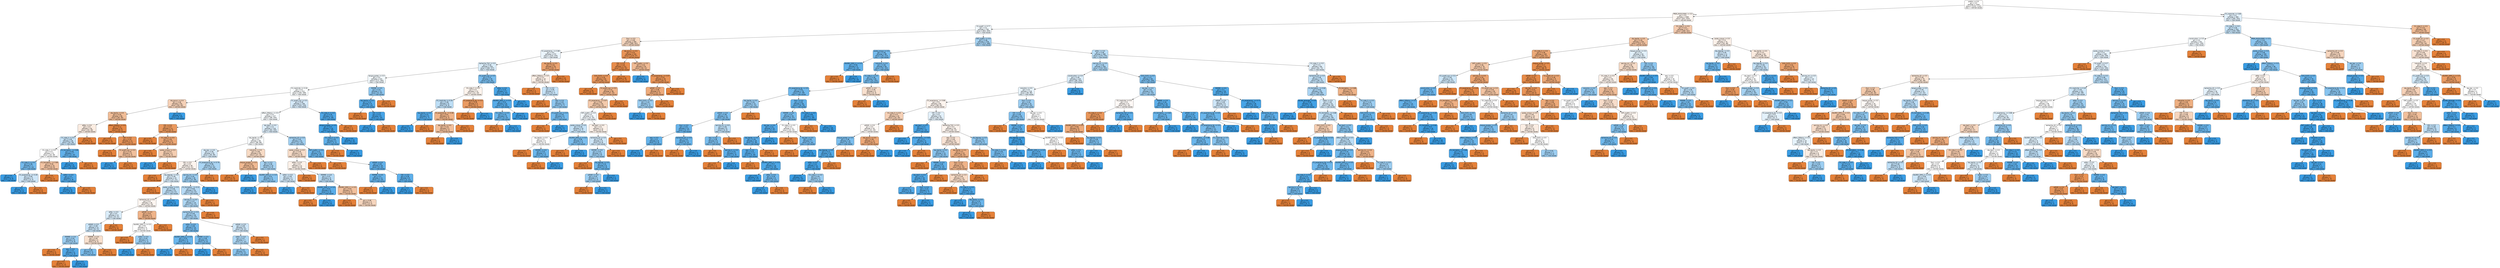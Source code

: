 digraph Tree {
node [shape=box, style="filled, rounded", color="black", fontname=helvetica] ;
edge [fontname=helvetica] ;
0 [label="profint <= 0.5\ngini = 0.5\nsamples = 1444\nvalue = [1153, 1142]\nclass = notInterviewed", fillcolor="#fffefd"] ;
1 [label="PREN_MUSULMAN <= 0.5\ngini = 0.5\nsamples = 1060\nvalue = [871, 810]\nclass = notInterviewed", fillcolor="#fdf6f1"] ;
0 -> 1 [labeldistance=2.5, labelangle=45, headlabel="True"] ;
2 [label="CV_qualif <= 0.77\ngini = 0.5\nsamples = 783\nvalue = [602, 649]\nclass = Interviewed", fillcolor="#f1f8fd"] ;
1 -> 2 ;
3 [label="ZouI <= 0.5\ngini = 0.48\nsamples = 405\nvalue = [389, 261]\nclass = notInterviewed", fillcolor="#f6d6be"] ;
2 -> 3 ;
4 [label="CV_experience_ <= 0.86\ngini = 0.5\nsamples = 273\nvalue = [210, 234]\nclass = Interviewed", fillcolor="#ebf5fc"] ;
3 -> 4 ;
5 [label="recherche_TLD <= 0.5\ngini = 0.49\nsamples = 253\nvalue = [185, 227]\nclass = Interviewed", fillcolor="#daedfa"] ;
4 -> 5 ;
6 [label="langue_autres <= 0.5\ngini = 0.5\nsamples = 223\nvalue = [171, 183]\nclass = Interviewed", fillcolor="#f2f9fd"] ;
5 -> 6 ;
7 [label="CV_inactivite <= 0.16\ngini = 0.5\nsamples = 212\nvalue = [165, 169]\nclass = Interviewed", fillcolor="#fafdfe"] ;
6 -> 7 ;
8 [label="dip_aucun <= 0.5\ngini = 0.48\nsamples = 64\nvalue = [63, 40]\nclass = notInterviewed", fillcolor="#f6d1b7"] ;
7 -> 8 ;
9 [label="dip_bac2p <= 0.5\ngini = 0.44\nsamples = 56\nvalue = [63, 30]\nclass = notInterviewed", fillcolor="#f1bd97"] ;
8 -> 9 ;
10 [label="a50p <= 0.5\ngini = 0.5\nsamples = 34\nvalue = [33, 28]\nclass = notInterviewed", fillcolor="#fbece1"] ;
9 -> 10 ;
11 [label="CV_note_4 <= 0.5\ngini = 0.49\nsamples = 28\nvalue = [20, 28]\nclass = Interviewed", fillcolor="#c6e3f8"] ;
10 -> 11 ;
12 [label="CV_note_2 <= 0.5\ngini = 0.5\nsamples = 21\nvalue = [18, 18]\nclass = notInterviewed", fillcolor="#ffffff"] ;
11 -> 12 ;
13 [label="CV_note_3 <= 0.5\ngini = 0.36\nsamples = 7\nvalue = [3, 10]\nclass = Interviewed", fillcolor="#74baed"] ;
12 -> 13 ;
14 [label="gini = 0.0\nsamples = 2\nvalue = [0, 6]\nclass = Interviewed", fillcolor="#399de5"] ;
13 -> 14 ;
15 [label="CV_experience_ <= 0.29\ngini = 0.49\nsamples = 5\nvalue = [3, 4]\nclass = Interviewed", fillcolor="#cee6f8"] ;
13 -> 15 ;
16 [label="gini = 0.0\nsamples = 2\nvalue = [0, 4]\nclass = Interviewed", fillcolor="#399de5"] ;
15 -> 16 ;
17 [label="gini = 0.0\nsamples = 3\nvalue = [3, 0]\nclass = notInterviewed", fillcolor="#e58139"] ;
15 -> 17 ;
18 [label="CV_formation_ <= 0.88\ngini = 0.45\nsamples = 14\nvalue = [15, 8]\nclass = notInterviewed", fillcolor="#f3c4a3"] ;
12 -> 18 ;
19 [label="gini = 0.0\nsamples = 7\nvalue = [14, 0]\nclass = notInterviewed", fillcolor="#e58139"] ;
18 -> 19 ;
20 [label="a26m <= 0.5\ngini = 0.2\nsamples = 7\nvalue = [1, 8]\nclass = Interviewed", fillcolor="#52a9e8"] ;
18 -> 20 ;
21 [label="gini = 0.0\nsamples = 6\nvalue = [0, 8]\nclass = Interviewed", fillcolor="#399de5"] ;
20 -> 21 ;
22 [label="gini = 0.0\nsamples = 1\nvalue = [1, 0]\nclass = notInterviewed", fillcolor="#e58139"] ;
20 -> 22 ;
23 [label="CV_formation_ <= 0.88\ngini = 0.28\nsamples = 7\nvalue = [2, 10]\nclass = Interviewed", fillcolor="#61b1ea"] ;
11 -> 23 ;
24 [label="gini = 0.0\nsamples = 6\nvalue = [0, 10]\nclass = Interviewed", fillcolor="#399de5"] ;
23 -> 24 ;
25 [label="gini = 0.0\nsamples = 1\nvalue = [2, 0]\nclass = notInterviewed", fillcolor="#e58139"] ;
23 -> 25 ;
26 [label="gini = 0.0\nsamples = 6\nvalue = [13, 0]\nclass = notInterviewed", fillcolor="#e58139"] ;
10 -> 26 ;
27 [label="effent_200plus <= 0.5\ngini = 0.12\nsamples = 22\nvalue = [30, 2]\nclass = notInterviewed", fillcolor="#e78946"] ;
9 -> 27 ;
28 [label="gini = 0.0\nsamples = 11\nvalue = [17, 0]\nclass = notInterviewed", fillcolor="#e58139"] ;
27 -> 28 ;
29 [label="CDI <= 0.5\ngini = 0.23\nsamples = 11\nvalue = [13, 2]\nclass = notInterviewed", fillcolor="#e99457"] ;
27 -> 29 ;
30 [label="gini = 0.0\nsamples = 6\nvalue = [9, 0]\nclass = notInterviewed", fillcolor="#e58139"] ;
29 -> 30 ;
31 [label="CV_qualif_sup <= 0.5\ngini = 0.44\nsamples = 5\nvalue = [4, 2]\nclass = notInterviewed", fillcolor="#f2c09c"] ;
29 -> 31 ;
32 [label="gini = 0.0\nsamples = 2\nvalue = [0, 2]\nclass = Interviewed", fillcolor="#399de5"] ;
31 -> 32 ;
33 [label="gini = 0.0\nsamples = 3\nvalue = [4, 0]\nclass = notInterviewed", fillcolor="#e58139"] ;
31 -> 33 ;
34 [label="gini = 0.0\nsamples = 8\nvalue = [0, 10]\nclass = Interviewed", fillcolor="#399de5"] ;
8 -> 34 ;
35 [label="CV_qualif_sup <= 0.5\ngini = 0.49\nsamples = 148\nvalue = [102, 129]\nclass = Interviewed", fillcolor="#d6eafa"] ;
7 -> 35 ;
36 [label="effent_200plus <= 0.5\ngini = 0.5\nsamples = 127\nvalue = [99, 103]\nclass = Interviewed", fillcolor="#f7fbfe"] ;
35 -> 36 ;
37 [label="CDI <= 0.5\ngini = 0.27\nsamples = 11\nvalue = [16, 3]\nclass = notInterviewed", fillcolor="#ea995e"] ;
36 -> 37 ;
38 [label="gini = 0.0\nsamples = 3\nvalue = [6, 0]\nclass = notInterviewed", fillcolor="#e58139"] ;
37 -> 38 ;
39 [label="CV_note_3 <= 0.5\ngini = 0.36\nsamples = 8\nvalue = [10, 3]\nclass = notInterviewed", fillcolor="#eda774"] ;
37 -> 39 ;
40 [label="gini = 0.0\nsamples = 3\nvalue = [5, 0]\nclass = notInterviewed", fillcolor="#e58139"] ;
39 -> 40 ;
41 [label="poste_unique <= 0.5\ngini = 0.47\nsamples = 5\nvalue = [5, 3]\nclass = notInterviewed", fillcolor="#f5cdb0"] ;
39 -> 41 ;
42 [label="gini = 0.0\nsamples = 3\nvalue = [0, 3]\nclass = Interviewed", fillcolor="#399de5"] ;
41 -> 42 ;
43 [label="gini = 0.0\nsamples = 2\nvalue = [5, 0]\nclass = notInterviewed", fillcolor="#e58139"] ;
41 -> 43 ;
44 [label="dip_bac2 <= 0.5\ngini = 0.5\nsamples = 116\nvalue = [83, 100]\nclass = Interviewed", fillcolor="#ddeefb"] ;
36 -> 44 ;
45 [label="dip_bac3p <= 0.5\ngini = 0.5\nsamples = 84\nvalue = [66, 68]\nclass = Interviewed", fillcolor="#f9fcfe"] ;
44 -> 45 ;
46 [label="dip_bac <= 0.5\ngini = 0.49\nsamples = 55\nvalue = [39, 49]\nclass = Interviewed", fillcolor="#d7ebfa"] ;
45 -> 46 ;
47 [label="CDI <= 0.5\ngini = 0.5\nsamples = 28\nvalue = [23, 21]\nclass = notInterviewed", fillcolor="#fdf4ee"] ;
46 -> 47 ;
48 [label="gini = 0.0\nsamples = 4\nvalue = [6, 0]\nclass = notInterviewed", fillcolor="#e58139"] ;
47 -> 48 ;
49 [label="dip_bepcap <= 0.5\ngini = 0.49\nsamples = 24\nvalue = [17, 21]\nclass = Interviewed", fillcolor="#d9ecfa"] ;
47 -> 49 ;
50 [label="gini = 0.0\nsamples = 2\nvalue = [3, 0]\nclass = notInterviewed", fillcolor="#e58139"] ;
49 -> 50 ;
51 [label="poste_unique <= 0.5\ngini = 0.48\nsamples = 22\nvalue = [14, 21]\nclass = Interviewed", fillcolor="#bddef6"] ;
49 -> 51 ;
52 [label="recherche_LD <= 0.5\ngini = 0.5\nsamples = 18\nvalue = [14, 13]\nclass = notInterviewed", fillcolor="#fdf6f1"] ;
51 -> 52 ;
53 [label="a50p <= 0.5\ngini = 0.5\nsamples = 13\nvalue = [9, 11]\nclass = Interviewed", fillcolor="#dbedfa"] ;
52 -> 53 ;
54 [label="a3049 <= 0.5\ngini = 0.49\nsamples = 12\nvalue = [8, 11]\nclass = Interviewed", fillcolor="#c9e4f8"] ;
53 -> 54 ;
55 [label="FEMME <= 0.5\ngini = 0.44\nsamples = 8\nvalue = [4, 8]\nclass = Interviewed", fillcolor="#9ccef2"] ;
54 -> 55 ;
56 [label="gini = 0.0\nsamples = 2\nvalue = [3, 0]\nclass = notInterviewed", fillcolor="#e58139"] ;
55 -> 56 ;
57 [label="eoq <= 0.5\ngini = 0.2\nsamples = 6\nvalue = [1, 8]\nclass = Interviewed", fillcolor="#52a9e8"] ;
55 -> 57 ;
58 [label="gini = 0.0\nsamples = 1\nvalue = [1, 0]\nclass = notInterviewed", fillcolor="#e58139"] ;
57 -> 58 ;
59 [label="gini = 0.0\nsamples = 5\nvalue = [0, 8]\nclass = Interviewed", fillcolor="#399de5"] ;
57 -> 59 ;
60 [label="FEMME <= 0.5\ngini = 0.49\nsamples = 4\nvalue = [4, 3]\nclass = notInterviewed", fillcolor="#f8e0ce"] ;
54 -> 60 ;
61 [label="gini = 0.38\nsamples = 3\nvalue = [1, 3]\nclass = Interviewed", fillcolor="#7bbeee"] ;
60 -> 61 ;
62 [label="gini = 0.0\nsamples = 1\nvalue = [3, 0]\nclass = notInterviewed", fillcolor="#e58139"] ;
60 -> 62 ;
63 [label="gini = 0.0\nsamples = 1\nvalue = [1, 0]\nclass = notInterviewed", fillcolor="#e58139"] ;
53 -> 63 ;
64 [label="a3049 <= 0.5\ngini = 0.41\nsamples = 5\nvalue = [5, 2]\nclass = notInterviewed", fillcolor="#efb388"] ;
52 -> 64 ;
65 [label="SALREV_SMIC_2 <= 0.5\ngini = 0.5\nsamples = 4\nvalue = [2, 2]\nclass = notInterviewed", fillcolor="#ffffff"] ;
64 -> 65 ;
66 [label="gini = 0.0\nsamples = 1\nvalue = [1, 0]\nclass = notInterviewed", fillcolor="#e58139"] ;
65 -> 66 ;
67 [label="a26m <= 0.5\ngini = 0.44\nsamples = 3\nvalue = [1, 2]\nclass = Interviewed", fillcolor="#9ccef2"] ;
65 -> 67 ;
68 [label="gini = 0.0\nsamples = 2\nvalue = [0, 2]\nclass = Interviewed", fillcolor="#399de5"] ;
67 -> 68 ;
69 [label="gini = 0.0\nsamples = 1\nvalue = [1, 0]\nclass = notInterviewed", fillcolor="#e58139"] ;
67 -> 69 ;
70 [label="gini = 0.0\nsamples = 1\nvalue = [3, 0]\nclass = notInterviewed", fillcolor="#e58139"] ;
64 -> 70 ;
71 [label="gini = 0.0\nsamples = 4\nvalue = [0, 8]\nclass = Interviewed", fillcolor="#399de5"] ;
51 -> 71 ;
72 [label="CV_experience_3p <= 0.79\ngini = 0.46\nsamples = 27\nvalue = [16, 28]\nclass = Interviewed", fillcolor="#aad5f4"] ;
46 -> 72 ;
73 [label="service_nm <= 0.5\ngini = 0.44\nsamples = 26\nvalue = [14, 28]\nclass = Interviewed", fillcolor="#9ccef2"] ;
72 -> 73 ;
74 [label="CV_formation_ <= 0.12\ngini = 0.48\nsamples = 20\nvalue = [14, 22]\nclass = Interviewed", fillcolor="#b7dbf6"] ;
73 -> 74 ;
75 [label="service_m <= 0.5\ngini = 0.47\nsamples = 19\nvalue = [13, 22]\nclass = Interviewed", fillcolor="#aed7f4"] ;
74 -> 75 ;
76 [label="recherche_LD <= 0.5\ngini = 0.46\nsamples = 18\nvalue = [12, 22]\nclass = Interviewed", fillcolor="#a5d2f3"] ;
75 -> 76 ;
77 [label="a26m <= 0.5\ngini = 0.36\nsamples = 10\nvalue = [3, 10]\nclass = Interviewed", fillcolor="#74baed"] ;
76 -> 77 ;
78 [label="SALREV_SMIC_2 <= 0.5\ngini = 0.32\nsamples = 4\nvalue = [1, 4]\nclass = Interviewed", fillcolor="#6ab6ec"] ;
77 -> 78 ;
79 [label="gini = 0.0\nsamples = 3\nvalue = [0, 4]\nclass = Interviewed", fillcolor="#399de5"] ;
78 -> 79 ;
80 [label="gini = 0.0\nsamples = 1\nvalue = [1, 0]\nclass = notInterviewed", fillcolor="#e58139"] ;
78 -> 80 ;
81 [label="FEMME <= 0.5\ngini = 0.38\nsamples = 6\nvalue = [2, 6]\nclass = Interviewed", fillcolor="#7bbeee"] ;
77 -> 81 ;
82 [label="gini = 0.0\nsamples = 5\nvalue = [0, 6]\nclass = Interviewed", fillcolor="#399de5"] ;
81 -> 82 ;
83 [label="gini = 0.0\nsamples = 1\nvalue = [2, 0]\nclass = notInterviewed", fillcolor="#e58139"] ;
81 -> 83 ;
84 [label="a3049 <= 0.5\ngini = 0.49\nsamples = 8\nvalue = [9, 12]\nclass = Interviewed", fillcolor="#cee6f8"] ;
76 -> 84 ;
85 [label="a26m <= 0.5\ngini = 0.47\nsamples = 7\nvalue = [7, 12]\nclass = Interviewed", fillcolor="#acd6f4"] ;
84 -> 85 ;
86 [label="gini = 0.42\nsamples = 6\nvalue = [5, 12]\nclass = Interviewed", fillcolor="#8bc6f0"] ;
85 -> 86 ;
87 [label="gini = 0.0\nsamples = 1\nvalue = [2, 0]\nclass = notInterviewed", fillcolor="#e58139"] ;
85 -> 87 ;
88 [label="gini = 0.0\nsamples = 1\nvalue = [2, 0]\nclass = notInterviewed", fillcolor="#e58139"] ;
84 -> 88 ;
89 [label="gini = 0.0\nsamples = 1\nvalue = [1, 0]\nclass = notInterviewed", fillcolor="#e58139"] ;
75 -> 89 ;
90 [label="gini = 0.0\nsamples = 1\nvalue = [1, 0]\nclass = notInterviewed", fillcolor="#e58139"] ;
74 -> 90 ;
91 [label="gini = 0.0\nsamples = 6\nvalue = [0, 6]\nclass = Interviewed", fillcolor="#399de5"] ;
73 -> 91 ;
92 [label="gini = 0.0\nsamples = 1\nvalue = [2, 0]\nclass = notInterviewed", fillcolor="#e58139"] ;
72 -> 92 ;
93 [label="industrie <= 0.5\ngini = 0.48\nsamples = 29\nvalue = [27, 19]\nclass = notInterviewed", fillcolor="#f7dac4"] ;
45 -> 93 ;
94 [label="langue_anglais <= 0.5\ngini = 0.43\nsamples = 19\nvalue = [22, 10]\nclass = notInterviewed", fillcolor="#f1ba93"] ;
93 -> 94 ;
95 [label="gini = 0.0\nsamples = 13\nvalue = [22, 0]\nclass = notInterviewed", fillcolor="#e58139"] ;
94 -> 95 ;
96 [label="gini = 0.0\nsamples = 6\nvalue = [0, 10]\nclass = Interviewed", fillcolor="#399de5"] ;
94 -> 96 ;
97 [label="eoq <= 0.5\ngini = 0.46\nsamples = 10\nvalue = [5, 9]\nclass = Interviewed", fillcolor="#a7d3f3"] ;
93 -> 97 ;
98 [label="SALREV_SMIC_2 <= 0.5\ngini = 0.41\nsamples = 5\nvalue = [2, 5]\nclass = Interviewed", fillcolor="#88c4ef"] ;
97 -> 98 ;
99 [label="gini = 0.0\nsamples = 4\nvalue = [0, 5]\nclass = Interviewed", fillcolor="#399de5"] ;
98 -> 99 ;
100 [label="gini = 0.0\nsamples = 1\nvalue = [2, 0]\nclass = notInterviewed", fillcolor="#e58139"] ;
98 -> 100 ;
101 [label="a26m <= 0.5\ngini = 0.49\nsamples = 5\nvalue = [3, 4]\nclass = Interviewed", fillcolor="#cee6f8"] ;
97 -> 101 ;
102 [label="gini = 0.0\nsamples = 4\nvalue = [0, 4]\nclass = Interviewed", fillcolor="#399de5"] ;
101 -> 102 ;
103 [label="gini = 0.0\nsamples = 1\nvalue = [3, 0]\nclass = notInterviewed", fillcolor="#e58139"] ;
101 -> 103 ;
104 [label="recherche_LD <= 0.5\ngini = 0.45\nsamples = 32\nvalue = [17, 32]\nclass = Interviewed", fillcolor="#a2d1f3"] ;
44 -> 104 ;
105 [label="poste_unique <= 0.5\ngini = 0.49\nsamples = 12\nvalue = [11, 8]\nclass = notInterviewed", fillcolor="#f8ddc9"] ;
104 -> 105 ;
106 [label="a26m <= 0.5\ngini = 0.5\nsamples = 11\nvalue = [9, 8]\nclass = notInterviewed", fillcolor="#fcf1e9"] ;
105 -> 106 ;
107 [label="gini = 0.0\nsamples = 3\nvalue = [4, 0]\nclass = notInterviewed", fillcolor="#e58139"] ;
106 -> 107 ;
108 [label="FEMME <= 0.5\ngini = 0.47\nsamples = 8\nvalue = [5, 8]\nclass = Interviewed", fillcolor="#b5daf5"] ;
106 -> 108 ;
109 [label="SALREV_SMIC_2 <= 0.5\ngini = 0.24\nsamples = 4\nvalue = [1, 6]\nclass = Interviewed", fillcolor="#5aade9"] ;
108 -> 109 ;
110 [label="gini = 0.0\nsamples = 1\nvalue = [1, 0]\nclass = notInterviewed", fillcolor="#e58139"] ;
109 -> 110 ;
111 [label="gini = 0.0\nsamples = 3\nvalue = [0, 6]\nclass = Interviewed", fillcolor="#399de5"] ;
109 -> 111 ;
112 [label="SALREV_SMIC_2 <= 0.5\ngini = 0.44\nsamples = 4\nvalue = [4, 2]\nclass = notInterviewed", fillcolor="#f2c09c"] ;
108 -> 112 ;
113 [label="gini = 0.0\nsamples = 1\nvalue = [1, 0]\nclass = notInterviewed", fillcolor="#e58139"] ;
112 -> 113 ;
114 [label="gini = 0.48\nsamples = 3\nvalue = [3, 2]\nclass = notInterviewed", fillcolor="#f6d5bd"] ;
112 -> 114 ;
115 [label="gini = 0.0\nsamples = 1\nvalue = [2, 0]\nclass = notInterviewed", fillcolor="#e58139"] ;
105 -> 115 ;
116 [label="CNT_sup6m <= 0.5\ngini = 0.32\nsamples = 20\nvalue = [6, 24]\nclass = Interviewed", fillcolor="#6ab6ec"] ;
104 -> 116 ;
117 [label="gini = 0.0\nsamples = 1\nvalue = [1, 0]\nclass = notInterviewed", fillcolor="#e58139"] ;
116 -> 117 ;
118 [label="a3049 <= 0.5\ngini = 0.29\nsamples = 19\nvalue = [5, 24]\nclass = Interviewed", fillcolor="#62b1ea"] ;
116 -> 118 ;
119 [label="FEMME <= 0.5\ngini = 0.3\nsamples = 11\nvalue = [3, 13]\nclass = Interviewed", fillcolor="#67b4eb"] ;
118 -> 119 ;
120 [label="gini = 0.0\nsamples = 2\nvalue = [3, 0]\nclass = notInterviewed", fillcolor="#e58139"] ;
119 -> 120 ;
121 [label="gini = 0.0\nsamples = 9\nvalue = [0, 13]\nclass = Interviewed", fillcolor="#399de5"] ;
119 -> 121 ;
122 [label="CDI <= 0.5\ngini = 0.26\nsamples = 8\nvalue = [2, 11]\nclass = Interviewed", fillcolor="#5dafea"] ;
118 -> 122 ;
123 [label="gini = 0.0\nsamples = 7\nvalue = [0, 11]\nclass = Interviewed", fillcolor="#399de5"] ;
122 -> 123 ;
124 [label="gini = 0.0\nsamples = 1\nvalue = [2, 0]\nclass = notInterviewed", fillcolor="#e58139"] ;
122 -> 124 ;
125 [label="CV_note_4 <= 0.5\ngini = 0.19\nsamples = 21\nvalue = [3, 26]\nclass = Interviewed", fillcolor="#50a8e8"] ;
35 -> 125 ;
126 [label="langue_anglais <= 0.5\ngini = 0.07\nsamples = 20\nvalue = [1, 26]\nclass = Interviewed", fillcolor="#41a1e6"] ;
125 -> 126 ;
127 [label="CV_note_3 <= 0.5\ngini = 0.28\nsamples = 5\nvalue = [1, 5]\nclass = Interviewed", fillcolor="#61b1ea"] ;
126 -> 127 ;
128 [label="gini = 0.0\nsamples = 1\nvalue = [1, 0]\nclass = notInterviewed", fillcolor="#e58139"] ;
127 -> 128 ;
129 [label="gini = 0.0\nsamples = 4\nvalue = [0, 5]\nclass = Interviewed", fillcolor="#399de5"] ;
127 -> 129 ;
130 [label="gini = 0.0\nsamples = 15\nvalue = [0, 21]\nclass = Interviewed", fillcolor="#399de5"] ;
126 -> 130 ;
131 [label="gini = 0.0\nsamples = 1\nvalue = [2, 0]\nclass = notInterviewed", fillcolor="#e58139"] ;
125 -> 131 ;
132 [label="FEMME <= 0.5\ngini = 0.42\nsamples = 11\nvalue = [6, 14]\nclass = Interviewed", fillcolor="#8ec7f0"] ;
6 -> 132 ;
133 [label="dip_bac2p <= 0.5\ngini = 0.22\nsamples = 9\nvalue = [2, 14]\nclass = Interviewed", fillcolor="#55abe9"] ;
132 -> 133 ;
134 [label="gini = 0.0\nsamples = 1\nvalue = [1, 0]\nclass = notInterviewed", fillcolor="#e58139"] ;
133 -> 134 ;
135 [label="CDI <= 0.5\ngini = 0.12\nsamples = 8\nvalue = [1, 14]\nclass = Interviewed", fillcolor="#47a4e7"] ;
133 -> 135 ;
136 [label="gini = 0.0\nsamples = 7\nvalue = [0, 14]\nclass = Interviewed", fillcolor="#399de5"] ;
135 -> 136 ;
137 [label="gini = 0.0\nsamples = 1\nvalue = [1, 0]\nclass = notInterviewed", fillcolor="#e58139"] ;
135 -> 137 ;
138 [label="gini = 0.0\nsamples = 2\nvalue = [4, 0]\nclass = notInterviewed", fillcolor="#e58139"] ;
132 -> 138 ;
139 [label="CV_qualif_sup <= 0.5\ngini = 0.37\nsamples = 30\nvalue = [14, 44]\nclass = Interviewed", fillcolor="#78bced"] ;
5 -> 139 ;
140 [label="CV_note_2 <= 0.5\ngini = 0.5\nsamples = 13\nvalue = [11, 10]\nclass = notInterviewed", fillcolor="#fdf4ed"] ;
139 -> 140 ;
141 [label="CV_inactivite <= 0.16\ngini = 0.48\nsamples = 9\nvalue = [6, 9]\nclass = Interviewed", fillcolor="#bddef6"] ;
140 -> 141 ;
142 [label="dip_bac2p <= 0.5\ngini = 0.22\nsamples = 5\nvalue = [1, 7]\nclass = Interviewed", fillcolor="#55abe9"] ;
141 -> 142 ;
143 [label="gini = 0.0\nsamples = 4\nvalue = [0, 7]\nclass = Interviewed", fillcolor="#399de5"] ;
142 -> 143 ;
144 [label="gini = 0.0\nsamples = 1\nvalue = [1, 0]\nclass = notInterviewed", fillcolor="#e58139"] ;
142 -> 144 ;
145 [label="CV_experience_ <= 0.36\ngini = 0.41\nsamples = 4\nvalue = [5, 2]\nclass = notInterviewed", fillcolor="#efb388"] ;
141 -> 145 ;
146 [label="dip_bac3p <= 0.5\ngini = 0.44\nsamples = 3\nvalue = [4, 2]\nclass = notInterviewed", fillcolor="#f2c09c"] ;
145 -> 146 ;
147 [label="gini = 0.0\nsamples = 2\nvalue = [4, 0]\nclass = notInterviewed", fillcolor="#e58139"] ;
146 -> 147 ;
148 [label="gini = 0.0\nsamples = 1\nvalue = [0, 2]\nclass = Interviewed", fillcolor="#399de5"] ;
146 -> 148 ;
149 [label="gini = 0.0\nsamples = 1\nvalue = [1, 0]\nclass = notInterviewed", fillcolor="#e58139"] ;
145 -> 149 ;
150 [label="CV_experience_3p <= 0.5\ngini = 0.28\nsamples = 4\nvalue = [5, 1]\nclass = notInterviewed", fillcolor="#ea9a61"] ;
140 -> 150 ;
151 [label="gini = 0.0\nsamples = 3\nvalue = [5, 0]\nclass = notInterviewed", fillcolor="#e58139"] ;
150 -> 151 ;
152 [label="gini = 0.0\nsamples = 1\nvalue = [0, 1]\nclass = Interviewed", fillcolor="#399de5"] ;
150 -> 152 ;
153 [label="a50p <= 0.5\ngini = 0.15\nsamples = 17\nvalue = [3, 34]\nclass = Interviewed", fillcolor="#4aa6e7"] ;
139 -> 153 ;
154 [label="SALREV_SMIC_2 <= 0.5\ngini = 0.23\nsamples = 10\nvalue = [3, 20]\nclass = Interviewed", fillcolor="#57ace9"] ;
153 -> 154 ;
155 [label="CV_note_4 <= 0.5\ngini = 0.32\nsamples = 6\nvalue = [3, 12]\nclass = Interviewed", fillcolor="#6ab6ec"] ;
154 -> 155 ;
156 [label="gini = 0.0\nsamples = 1\nvalue = [3, 0]\nclass = notInterviewed", fillcolor="#e58139"] ;
155 -> 156 ;
157 [label="gini = 0.0\nsamples = 5\nvalue = [0, 12]\nclass = Interviewed", fillcolor="#399de5"] ;
155 -> 157 ;
158 [label="gini = 0.0\nsamples = 4\nvalue = [0, 8]\nclass = Interviewed", fillcolor="#399de5"] ;
154 -> 158 ;
159 [label="gini = 0.0\nsamples = 7\nvalue = [0, 14]\nclass = Interviewed", fillcolor="#399de5"] ;
153 -> 159 ;
160 [label="dip_bac2p <= 0.5\ngini = 0.34\nsamples = 20\nvalue = [25, 7]\nclass = notInterviewed", fillcolor="#eca470"] ;
4 -> 160 ;
161 [label="effent_200plus <= 0.5\ngini = 0.5\nsamples = 10\nvalue = [8, 7]\nclass = notInterviewed", fillcolor="#fcefe6"] ;
160 -> 161 ;
162 [label="gini = 0.0\nsamples = 3\nvalue = [3, 0]\nclass = notInterviewed", fillcolor="#e58139"] ;
161 -> 162 ;
163 [label="CDI <= 0.5\ngini = 0.49\nsamples = 7\nvalue = [5, 7]\nclass = Interviewed", fillcolor="#c6e3f8"] ;
161 -> 163 ;
164 [label="gini = 0.0\nsamples = 1\nvalue = [2, 0]\nclass = notInterviewed", fillcolor="#e58139"] ;
163 -> 164 ;
165 [label="eoq <= 0.5\ngini = 0.42\nsamples = 6\nvalue = [3, 7]\nclass = Interviewed", fillcolor="#8ec7f0"] ;
163 -> 165 ;
166 [label="gini = 0.0\nsamples = 1\nvalue = [1, 0]\nclass = notInterviewed", fillcolor="#e58139"] ;
165 -> 166 ;
167 [label="CV_qualif_sup <= 0.5\ngini = 0.35\nsamples = 5\nvalue = [2, 7]\nclass = Interviewed", fillcolor="#72b9ec"] ;
165 -> 167 ;
168 [label="gini = 0.0\nsamples = 1\nvalue = [2, 0]\nclass = notInterviewed", fillcolor="#e58139"] ;
167 -> 168 ;
169 [label="gini = 0.0\nsamples = 4\nvalue = [0, 7]\nclass = Interviewed", fillcolor="#399de5"] ;
167 -> 169 ;
170 [label="gini = 0.0\nsamples = 10\nvalue = [17, 0]\nclass = notInterviewed", fillcolor="#e58139"] ;
160 -> 170 ;
171 [label="dip_aucun <= 0.5\ngini = 0.23\nsamples = 132\nvalue = [179, 27]\nclass = notInterviewed", fillcolor="#e99457"] ;
3 -> 171 ;
172 [label="CDI <= 0.5\ngini = 0.16\nsamples = 112\nvalue = [153, 15]\nclass = notInterviewed", fillcolor="#e88d4c"] ;
171 -> 172 ;
173 [label="ZUS_CUCS <= 0.5\ngini = 0.26\nsamples = 63\nvalue = [82, 15]\nclass = notInterviewed", fillcolor="#ea985d"] ;
172 -> 173 ;
174 [label="gini = 0.0\nsamples = 25\nvalue = [45, 0]\nclass = notInterviewed", fillcolor="#e58139"] ;
173 -> 174 ;
175 [label="CV_qualif_sup <= 0.5\ngini = 0.41\nsamples = 38\nvalue = [37, 15]\nclass = notInterviewed", fillcolor="#f0b489"] ;
173 -> 175 ;
176 [label="CV_experience_ <= 0.07\ngini = 0.46\nsamples = 30\nvalue = [26, 15]\nclass = notInterviewed", fillcolor="#f4caab"] ;
175 -> 176 ;
177 [label="CNT_sup6m <= 0.5\ngini = 0.5\nsamples = 21\nvalue = [14, 15]\nclass = Interviewed", fillcolor="#f2f8fd"] ;
176 -> 177 ;
178 [label="poste_unique <= 0.5\ngini = 0.49\nsamples = 10\nvalue = [5, 7]\nclass = Interviewed", fillcolor="#c6e3f8"] ;
177 -> 178 ;
179 [label="dip_bac2p <= 0.5\ngini = 0.5\nsamples = 6\nvalue = [4, 4]\nclass = notInterviewed", fillcolor="#ffffff"] ;
178 -> 179 ;
180 [label="gini = 0.0\nsamples = 2\nvalue = [3, 0]\nclass = notInterviewed", fillcolor="#e58139"] ;
179 -> 180 ;
181 [label="FEMME <= 0.5\ngini = 0.32\nsamples = 4\nvalue = [1, 4]\nclass = Interviewed", fillcolor="#6ab6ec"] ;
179 -> 181 ;
182 [label="gini = 0.0\nsamples = 1\nvalue = [1, 0]\nclass = notInterviewed", fillcolor="#e58139"] ;
181 -> 182 ;
183 [label="gini = 0.0\nsamples = 3\nvalue = [0, 4]\nclass = Interviewed", fillcolor="#399de5"] ;
181 -> 183 ;
184 [label="SALREV_SMIC_2 <= 0.5\ngini = 0.38\nsamples = 4\nvalue = [1, 3]\nclass = Interviewed", fillcolor="#7bbeee"] ;
178 -> 184 ;
185 [label="gini = 0.0\nsamples = 1\nvalue = [1, 0]\nclass = notInterviewed", fillcolor="#e58139"] ;
184 -> 185 ;
186 [label="gini = 0.0\nsamples = 3\nvalue = [0, 3]\nclass = Interviewed", fillcolor="#399de5"] ;
184 -> 186 ;
187 [label="dip_bac2 <= 0.5\ngini = 0.5\nsamples = 11\nvalue = [9, 8]\nclass = notInterviewed", fillcolor="#fcf1e9"] ;
177 -> 187 ;
188 [label="recherche_LD <= 0.5\ngini = 0.49\nsamples = 9\nvalue = [6, 8]\nclass = Interviewed", fillcolor="#cee6f8"] ;
187 -> 188 ;
189 [label="FEMME <= 0.5\ngini = 0.44\nsamples = 8\nvalue = [4, 8]\nclass = Interviewed", fillcolor="#9ccef2"] ;
188 -> 189 ;
190 [label="gini = 0.0\nsamples = 2\nvalue = [2, 0]\nclass = notInterviewed", fillcolor="#e58139"] ;
189 -> 190 ;
191 [label="dip_bepcap <= 0.5\ngini = 0.32\nsamples = 6\nvalue = [2, 8]\nclass = Interviewed", fillcolor="#6ab6ec"] ;
189 -> 191 ;
192 [label="a3049 <= 0.5\ngini = 0.44\nsamples = 3\nvalue = [2, 4]\nclass = Interviewed", fillcolor="#9ccef2"] ;
191 -> 192 ;
193 [label="gini = 0.0\nsamples = 1\nvalue = [2, 0]\nclass = notInterviewed", fillcolor="#e58139"] ;
192 -> 193 ;
194 [label="gini = 0.0\nsamples = 2\nvalue = [0, 4]\nclass = Interviewed", fillcolor="#399de5"] ;
192 -> 194 ;
195 [label="gini = 0.0\nsamples = 3\nvalue = [0, 4]\nclass = Interviewed", fillcolor="#399de5"] ;
191 -> 195 ;
196 [label="gini = 0.0\nsamples = 1\nvalue = [2, 0]\nclass = notInterviewed", fillcolor="#e58139"] ;
188 -> 196 ;
197 [label="gini = 0.0\nsamples = 2\nvalue = [3, 0]\nclass = notInterviewed", fillcolor="#e58139"] ;
187 -> 197 ;
198 [label="gini = 0.0\nsamples = 9\nvalue = [12, 0]\nclass = notInterviewed", fillcolor="#e58139"] ;
176 -> 198 ;
199 [label="gini = 0.0\nsamples = 8\nvalue = [11, 0]\nclass = notInterviewed", fillcolor="#e58139"] ;
175 -> 199 ;
200 [label="gini = 0.0\nsamples = 49\nvalue = [71, 0]\nclass = notInterviewed", fillcolor="#e58139"] ;
172 -> 200 ;
201 [label="CNT_sup6m <= 0.5\ngini = 0.43\nsamples = 20\nvalue = [26, 12]\nclass = notInterviewed", fillcolor="#f1bb94"] ;
171 -> 201 ;
202 [label="gini = 0.0\nsamples = 4\nvalue = [0, 8]\nclass = Interviewed", fillcolor="#399de5"] ;
201 -> 202 ;
203 [label="CV_experience_ <= 0.07\ngini = 0.23\nsamples = 16\nvalue = [26, 4]\nclass = notInterviewed", fillcolor="#e99457"] ;
201 -> 203 ;
204 [label="a3049 <= 0.5\ngini = 0.38\nsamples = 9\nvalue = [12, 4]\nclass = notInterviewed", fillcolor="#eeab7b"] ;
203 -> 204 ;
205 [label="ZUS_CUCS <= 0.5\ngini = 0.44\nsamples = 4\nvalue = [2, 4]\nclass = Interviewed", fillcolor="#9ccef2"] ;
204 -> 205 ;
206 [label="gini = 0.0\nsamples = 2\nvalue = [0, 4]\nclass = Interviewed", fillcolor="#399de5"] ;
205 -> 206 ;
207 [label="gini = 0.0\nsamples = 2\nvalue = [2, 0]\nclass = notInterviewed", fillcolor="#e58139"] ;
205 -> 207 ;
208 [label="gini = 0.0\nsamples = 5\nvalue = [10, 0]\nclass = notInterviewed", fillcolor="#e58139"] ;
204 -> 208 ;
209 [label="gini = 0.0\nsamples = 7\nvalue = [14, 0]\nclass = notInterviewed", fillcolor="#e58139"] ;
203 -> 209 ;
210 [label="CNT_sup6m <= 0.5\ngini = 0.46\nsamples = 378\nvalue = [213, 388]\nclass = Interviewed", fillcolor="#a6d3f3"] ;
2 -> 210 ;
211 [label="poste_unique <= 0.5\ngini = 0.36\nsamples = 89\nvalue = [34, 112]\nclass = Interviewed", fillcolor="#75bbed"] ;
210 -> 211 ;
212 [label="SALREV_SMIC_2 <= 0.5\ngini = 0.28\nsamples = 5\nvalue = [2, 10]\nclass = Interviewed", fillcolor="#61b1ea"] ;
211 -> 212 ;
213 [label="gini = 0.0\nsamples = 1\nvalue = [2, 0]\nclass = notInterviewed", fillcolor="#e58139"] ;
212 -> 213 ;
214 [label="gini = 0.0\nsamples = 4\nvalue = [0, 10]\nclass = Interviewed", fillcolor="#399de5"] ;
212 -> 214 ;
215 [label="industrie <= 0.5\ngini = 0.36\nsamples = 84\nvalue = [32, 102]\nclass = Interviewed", fillcolor="#77bced"] ;
211 -> 215 ;
216 [label="CV_note_2 <= 0.5\ngini = 0.36\nsamples = 83\nvalue = [31, 102]\nclass = Interviewed", fillcolor="#75bbed"] ;
215 -> 216 ;
217 [label="CV_experience_3p <= 0.5\ngini = 0.34\nsamples = 78\nvalue = [27, 99]\nclass = Interviewed", fillcolor="#6fb8ec"] ;
216 -> 217 ;
218 [label="dip_bac3p <= 0.5\ngini = 0.44\nsamples = 22\nvalue = [11, 23]\nclass = Interviewed", fillcolor="#98ccf1"] ;
217 -> 218 ;
219 [label="a3049 <= 0.5\ngini = 0.38\nsamples = 21\nvalue = [8, 23]\nclass = Interviewed", fillcolor="#7ebfee"] ;
218 -> 219 ;
220 [label="ZouI <= 0.5\ngini = 0.31\nsamples = 13\nvalue = [4, 17]\nclass = Interviewed", fillcolor="#68b4eb"] ;
219 -> 220 ;
221 [label="eoq <= 0.5\ngini = 0.3\nsamples = 8\nvalue = [2, 9]\nclass = Interviewed", fillcolor="#65b3eb"] ;
220 -> 221 ;
222 [label="gini = 0.0\nsamples = 6\nvalue = [0, 9]\nclass = Interviewed", fillcolor="#399de5"] ;
221 -> 222 ;
223 [label="gini = 0.0\nsamples = 2\nvalue = [2, 0]\nclass = notInterviewed", fillcolor="#e58139"] ;
221 -> 223 ;
224 [label="recherche_LD <= 0.5\ngini = 0.32\nsamples = 5\nvalue = [2, 8]\nclass = Interviewed", fillcolor="#6ab6ec"] ;
220 -> 224 ;
225 [label="gini = 0.0\nsamples = 1\nvalue = [2, 0]\nclass = notInterviewed", fillcolor="#e58139"] ;
224 -> 225 ;
226 [label="gini = 0.0\nsamples = 4\nvalue = [0, 8]\nclass = Interviewed", fillcolor="#399de5"] ;
224 -> 226 ;
227 [label="service_nm <= 0.5\ngini = 0.48\nsamples = 8\nvalue = [4, 6]\nclass = Interviewed", fillcolor="#bddef6"] ;
219 -> 227 ;
228 [label="eoq <= 0.5\ngini = 0.38\nsamples = 6\nvalue = [2, 6]\nclass = Interviewed", fillcolor="#7bbeee"] ;
227 -> 228 ;
229 [label="gini = 0.0\nsamples = 1\nvalue = [1, 0]\nclass = notInterviewed", fillcolor="#e58139"] ;
228 -> 229 ;
230 [label="service_m <= 0.5\ngini = 0.24\nsamples = 5\nvalue = [1, 6]\nclass = Interviewed", fillcolor="#5aade9"] ;
228 -> 230 ;
231 [label="gini = 0.0\nsamples = 1\nvalue = [1, 0]\nclass = notInterviewed", fillcolor="#e58139"] ;
230 -> 231 ;
232 [label="gini = 0.0\nsamples = 4\nvalue = [0, 6]\nclass = Interviewed", fillcolor="#399de5"] ;
230 -> 232 ;
233 [label="gini = 0.0\nsamples = 2\nvalue = [2, 0]\nclass = notInterviewed", fillcolor="#e58139"] ;
227 -> 233 ;
234 [label="gini = 0.0\nsamples = 1\nvalue = [3, 0]\nclass = notInterviewed", fillcolor="#e58139"] ;
218 -> 234 ;
235 [label="ZouI <= 0.5\ngini = 0.29\nsamples = 56\nvalue = [16, 76]\nclass = Interviewed", fillcolor="#63b2ea"] ;
217 -> 235 ;
236 [label="FEMME <= 0.5\ngini = 0.37\nsamples = 35\nvalue = [15, 47]\nclass = Interviewed", fillcolor="#78bced"] ;
235 -> 236 ;
237 [label="dip_bac <= 0.5\ngini = 0.21\nsamples = 23\nvalue = [5, 37]\nclass = Interviewed", fillcolor="#54aae9"] ;
236 -> 237 ;
238 [label="dip_bac3p <= 0.5\ngini = 0.26\nsamples = 18\nvalue = [5, 28]\nclass = Interviewed", fillcolor="#5caeea"] ;
237 -> 238 ;
239 [label="eoq <= 0.5\ngini = 0.22\nsamples = 17\nvalue = [4, 28]\nclass = Interviewed", fillcolor="#55abe9"] ;
238 -> 239 ;
240 [label="gini = 0.0\nsamples = 1\nvalue = [1, 0]\nclass = notInterviewed", fillcolor="#e58139"] ;
239 -> 240 ;
241 [label="SALREV_SMIC_2 <= 0.5\ngini = 0.17\nsamples = 16\nvalue = [3, 28]\nclass = Interviewed", fillcolor="#4ea8e8"] ;
239 -> 241 ;
242 [label="gini = 0.0\nsamples = 10\nvalue = [0, 17]\nclass = Interviewed", fillcolor="#399de5"] ;
241 -> 242 ;
243 [label="a50p <= 0.5\ngini = 0.34\nsamples = 6\nvalue = [3, 11]\nclass = Interviewed", fillcolor="#6fb8ec"] ;
241 -> 243 ;
244 [label="gini = 0.0\nsamples = 5\nvalue = [0, 11]\nclass = Interviewed", fillcolor="#399de5"] ;
243 -> 244 ;
245 [label="gini = 0.0\nsamples = 1\nvalue = [3, 0]\nclass = notInterviewed", fillcolor="#e58139"] ;
243 -> 245 ;
246 [label="gini = 0.0\nsamples = 1\nvalue = [1, 0]\nclass = notInterviewed", fillcolor="#e58139"] ;
238 -> 246 ;
247 [label="gini = 0.0\nsamples = 5\nvalue = [0, 9]\nclass = Interviewed", fillcolor="#399de5"] ;
237 -> 247 ;
248 [label="CV_note_4 <= 0.5\ngini = 0.5\nsamples = 12\nvalue = [10, 10]\nclass = notInterviewed", fillcolor="#ffffff"] ;
236 -> 248 ;
249 [label="gini = 0.0\nsamples = 5\nvalue = [7, 0]\nclass = notInterviewed", fillcolor="#e58139"] ;
248 -> 249 ;
250 [label="dip_bac <= 0.5\ngini = 0.36\nsamples = 7\nvalue = [3, 10]\nclass = Interviewed", fillcolor="#74baed"] ;
248 -> 250 ;
251 [label="gini = 0.0\nsamples = 1\nvalue = [3, 0]\nclass = notInterviewed", fillcolor="#e58139"] ;
250 -> 251 ;
252 [label="gini = 0.0\nsamples = 6\nvalue = [0, 10]\nclass = Interviewed", fillcolor="#399de5"] ;
250 -> 252 ;
253 [label="CV_note_4 <= 0.5\ngini = 0.06\nsamples = 21\nvalue = [1, 29]\nclass = Interviewed", fillcolor="#40a0e6"] ;
235 -> 253 ;
254 [label="gini = 0.0\nsamples = 1\nvalue = [1, 0]\nclass = notInterviewed", fillcolor="#e58139"] ;
253 -> 254 ;
255 [label="gini = 0.0\nsamples = 20\nvalue = [0, 29]\nclass = Interviewed", fillcolor="#399de5"] ;
253 -> 255 ;
256 [label="a3049 <= 0.5\ngini = 0.49\nsamples = 5\nvalue = [4, 3]\nclass = notInterviewed", fillcolor="#f8e0ce"] ;
216 -> 256 ;
257 [label="gini = 0.0\nsamples = 2\nvalue = [4, 0]\nclass = notInterviewed", fillcolor="#e58139"] ;
256 -> 257 ;
258 [label="gini = 0.0\nsamples = 3\nvalue = [0, 3]\nclass = Interviewed", fillcolor="#399de5"] ;
256 -> 258 ;
259 [label="gini = 0.0\nsamples = 1\nvalue = [1, 0]\nclass = notInterviewed", fillcolor="#e58139"] ;
215 -> 259 ;
260 [label="a26m <= 0.5\ngini = 0.48\nsamples = 289\nvalue = [179, 276]\nclass = Interviewed", fillcolor="#b9ddf6"] ;
210 -> 260 ;
261 [label="service_nm <= 0.5\ngini = 0.46\nsamples = 209\nvalue = [118, 204]\nclass = Interviewed", fillcolor="#acd6f4"] ;
260 -> 261 ;
262 [label="construction <= 0.5\ngini = 0.49\nsamples = 124\nvalue = [85, 104]\nclass = Interviewed", fillcolor="#dbedfa"] ;
261 -> 262 ;
263 [label="industrie <= 0.5\ngini = 0.5\nsamples = 118\nvalue = [85, 96]\nclass = Interviewed", fillcolor="#e8f4fc"] ;
262 -> 263 ;
264 [label="CV_experience_ <= 0.86\ngini = 0.5\nsamples = 85\nvalue = [68, 62]\nclass = notInterviewed", fillcolor="#fdf4ee"] ;
263 -> 264 ;
265 [label="CV_note_4 <= 0.5\ngini = 0.47\nsamples = 33\nvalue = [32, 20]\nclass = notInterviewed", fillcolor="#f5d0b5"] ;
264 -> 265 ;
266 [label="a3049 <= 0.5\ngini = 0.5\nsamples = 25\nvalue = [21, 20]\nclass = notInterviewed", fillcolor="#fef9f6"] ;
265 -> 266 ;
267 [label="langue_autres <= 0.5\ngini = 0.38\nsamples = 14\nvalue = [5, 15]\nclass = Interviewed", fillcolor="#7bbeee"] ;
266 -> 267 ;
268 [label="dip_bepcap <= 0.5\ngini = 0.21\nsamples = 12\nvalue = [2, 15]\nclass = Interviewed", fillcolor="#53aae8"] ;
267 -> 268 ;
269 [label="a50p <= 0.5\ngini = 0.12\nsamples = 11\nvalue = [1, 15]\nclass = Interviewed", fillcolor="#46a4e7"] ;
268 -> 269 ;
270 [label="gini = 0.0\nsamples = 8\nvalue = [0, 13]\nclass = Interviewed", fillcolor="#399de5"] ;
269 -> 270 ;
271 [label="CV_note_2 <= 0.5\ngini = 0.44\nsamples = 3\nvalue = [1, 2]\nclass = Interviewed", fillcolor="#9ccef2"] ;
269 -> 271 ;
272 [label="gini = 0.0\nsamples = 1\nvalue = [1, 0]\nclass = notInterviewed", fillcolor="#e58139"] ;
271 -> 272 ;
273 [label="gini = 0.0\nsamples = 2\nvalue = [0, 2]\nclass = Interviewed", fillcolor="#399de5"] ;
271 -> 273 ;
274 [label="gini = 0.0\nsamples = 1\nvalue = [1, 0]\nclass = notInterviewed", fillcolor="#e58139"] ;
268 -> 274 ;
275 [label="gini = 0.0\nsamples = 2\nvalue = [3, 0]\nclass = notInterviewed", fillcolor="#e58139"] ;
267 -> 275 ;
276 [label="dip_aucun <= 0.5\ngini = 0.36\nsamples = 11\nvalue = [16, 5]\nclass = notInterviewed", fillcolor="#eda877"] ;
266 -> 276 ;
277 [label="gini = 0.0\nsamples = 9\nvalue = [16, 0]\nclass = notInterviewed", fillcolor="#e58139"] ;
276 -> 277 ;
278 [label="gini = 0.0\nsamples = 2\nvalue = [0, 5]\nclass = Interviewed", fillcolor="#399de5"] ;
276 -> 278 ;
279 [label="gini = 0.0\nsamples = 8\nvalue = [11, 0]\nclass = notInterviewed", fillcolor="#e58139"] ;
265 -> 279 ;
280 [label="CDI <= 0.5\ngini = 0.5\nsamples = 52\nvalue = [36, 42]\nclass = Interviewed", fillcolor="#e3f1fb"] ;
264 -> 280 ;
281 [label="dip_bac2 <= 0.5\ngini = 0.17\nsamples = 7\nvalue = [1, 10]\nclass = Interviewed", fillcolor="#4da7e8"] ;
280 -> 281 ;
282 [label="gini = 0.0\nsamples = 2\nvalue = [0, 2]\nclass = Interviewed", fillcolor="#399de5"] ;
281 -> 282 ;
283 [label="CV_formation_ <= 0.62\ngini = 0.2\nsamples = 5\nvalue = [1, 8]\nclass = Interviewed", fillcolor="#52a9e8"] ;
281 -> 283 ;
284 [label="gini = 0.0\nsamples = 4\nvalue = [0, 8]\nclass = Interviewed", fillcolor="#399de5"] ;
283 -> 284 ;
285 [label="gini = 0.0\nsamples = 1\nvalue = [1, 0]\nclass = notInterviewed", fillcolor="#e58139"] ;
283 -> 285 ;
286 [label="recherche_TLD <= 0.5\ngini = 0.5\nsamples = 45\nvalue = [35, 32]\nclass = notInterviewed", fillcolor="#fdf4ee"] ;
280 -> 286 ;
287 [label="eoq <= 0.5\ngini = 0.49\nsamples = 37\nvalue = [32, 25]\nclass = notInterviewed", fillcolor="#f9e3d4"] ;
286 -> 287 ;
288 [label="dip_bac2p <= 0.5\ngini = 0.41\nsamples = 14\nvalue = [6, 15]\nclass = Interviewed", fillcolor="#88c4ef"] ;
287 -> 288 ;
289 [label="gini = 0.0\nsamples = 3\nvalue = [3, 0]\nclass = notInterviewed", fillcolor="#e58139"] ;
288 -> 289 ;
290 [label="FEMME <= 0.5\ngini = 0.28\nsamples = 11\nvalue = [3, 15]\nclass = Interviewed", fillcolor="#61b1ea"] ;
288 -> 290 ;
291 [label="dip_bac2 <= 0.5\ngini = 0.21\nsamples = 10\nvalue = [2, 15]\nclass = Interviewed", fillcolor="#53aae8"] ;
290 -> 291 ;
292 [label="gini = 0.2\nsamples = 6\nvalue = [1, 8]\nclass = Interviewed", fillcolor="#52a9e8"] ;
291 -> 292 ;
293 [label="ZouI <= 0.5\ngini = 0.22\nsamples = 4\nvalue = [1, 7]\nclass = Interviewed", fillcolor="#55abe9"] ;
291 -> 293 ;
294 [label="gini = 0.0\nsamples = 1\nvalue = [1, 0]\nclass = notInterviewed", fillcolor="#e58139"] ;
293 -> 294 ;
295 [label="gini = 0.0\nsamples = 3\nvalue = [0, 7]\nclass = Interviewed", fillcolor="#399de5"] ;
293 -> 295 ;
296 [label="gini = 0.0\nsamples = 1\nvalue = [1, 0]\nclass = notInterviewed", fillcolor="#e58139"] ;
290 -> 296 ;
297 [label="dip_bac3p <= 0.5\ngini = 0.4\nsamples = 23\nvalue = [26, 10]\nclass = notInterviewed", fillcolor="#efb185"] ;
287 -> 297 ;
298 [label="ZouI <= 0.5\ngini = 0.41\nsamples = 22\nvalue = [25, 10]\nclass = notInterviewed", fillcolor="#efb388"] ;
297 -> 298 ;
299 [label="recherche_LD <= 0.5\ngini = 0.49\nsamples = 14\nvalue = [14, 10]\nclass = notInterviewed", fillcolor="#f8dbc6"] ;
298 -> 299 ;
300 [label="gini = 0.0\nsamples = 7\nvalue = [13, 0]\nclass = notInterviewed", fillcolor="#e58139"] ;
299 -> 300 ;
301 [label="CV_note_5 <= 0.5\ngini = 0.17\nsamples = 7\nvalue = [1, 10]\nclass = Interviewed", fillcolor="#4da7e8"] ;
299 -> 301 ;
302 [label="gini = 0.0\nsamples = 4\nvalue = [0, 6]\nclass = Interviewed", fillcolor="#399de5"] ;
301 -> 302 ;
303 [label="dip_bac2p <= 0.5\ngini = 0.32\nsamples = 3\nvalue = [1, 4]\nclass = Interviewed", fillcolor="#6ab6ec"] ;
301 -> 303 ;
304 [label="gini = 0.0\nsamples = 2\nvalue = [0, 4]\nclass = Interviewed", fillcolor="#399de5"] ;
303 -> 304 ;
305 [label="gini = 0.0\nsamples = 1\nvalue = [1, 0]\nclass = notInterviewed", fillcolor="#e58139"] ;
303 -> 305 ;
306 [label="gini = 0.0\nsamples = 8\nvalue = [11, 0]\nclass = notInterviewed", fillcolor="#e58139"] ;
298 -> 306 ;
307 [label="gini = 0.0\nsamples = 1\nvalue = [1, 0]\nclass = notInterviewed", fillcolor="#e58139"] ;
297 -> 307 ;
308 [label="dip_bepcap <= 0.5\ngini = 0.42\nsamples = 8\nvalue = [3, 7]\nclass = Interviewed", fillcolor="#8ec7f0"] ;
286 -> 308 ;
309 [label="gini = 0.0\nsamples = 1\nvalue = [1, 0]\nclass = notInterviewed", fillcolor="#e58139"] ;
308 -> 309 ;
310 [label="CV_note_3 <= 0.5\ngini = 0.35\nsamples = 7\nvalue = [2, 7]\nclass = Interviewed", fillcolor="#72b9ec"] ;
308 -> 310 ;
311 [label="gini = 0.0\nsamples = 2\nvalue = [2, 0]\nclass = notInterviewed", fillcolor="#e58139"] ;
310 -> 311 ;
312 [label="gini = 0.0\nsamples = 5\nvalue = [0, 7]\nclass = Interviewed", fillcolor="#399de5"] ;
310 -> 312 ;
313 [label="ZouI <= 0.5\ngini = 0.44\nsamples = 33\nvalue = [17, 34]\nclass = Interviewed", fillcolor="#9ccef2"] ;
263 -> 313 ;
314 [label="CDI <= 0.5\ngini = 0.39\nsamples = 26\nvalue = [10, 27]\nclass = Interviewed", fillcolor="#82c1ef"] ;
313 -> 314 ;
315 [label="gini = 0.0\nsamples = 3\nvalue = [5, 0]\nclass = notInterviewed", fillcolor="#e58139"] ;
314 -> 315 ;
316 [label="FEMME <= 0.5\ngini = 0.26\nsamples = 23\nvalue = [5, 27]\nclass = Interviewed", fillcolor="#5eafea"] ;
314 -> 316 ;
317 [label="dip_bepcap <= 0.5\ngini = 0.08\nsamples = 16\nvalue = [1, 23]\nclass = Interviewed", fillcolor="#42a1e6"] ;
316 -> 317 ;
318 [label="gini = 0.0\nsamples = 12\nvalue = [0, 17]\nclass = Interviewed", fillcolor="#399de5"] ;
317 -> 318 ;
319 [label="SALREV_SMIC_2 <= 0.5\ngini = 0.24\nsamples = 4\nvalue = [1, 6]\nclass = Interviewed", fillcolor="#5aade9"] ;
317 -> 319 ;
320 [label="gini = 0.0\nsamples = 3\nvalue = [0, 6]\nclass = Interviewed", fillcolor="#399de5"] ;
319 -> 320 ;
321 [label="gini = 0.0\nsamples = 1\nvalue = [1, 0]\nclass = notInterviewed", fillcolor="#e58139"] ;
319 -> 321 ;
322 [label="SALREV_SMIC_2 <= 0.5\ngini = 0.5\nsamples = 7\nvalue = [4, 4]\nclass = notInterviewed", fillcolor="#ffffff"] ;
316 -> 322 ;
323 [label="gini = 0.0\nsamples = 3\nvalue = [3, 0]\nclass = notInterviewed", fillcolor="#e58139"] ;
322 -> 323 ;
324 [label="a50p <= 0.5\ngini = 0.32\nsamples = 4\nvalue = [1, 4]\nclass = Interviewed", fillcolor="#6ab6ec"] ;
322 -> 324 ;
325 [label="gini = 0.0\nsamples = 1\nvalue = [1, 0]\nclass = notInterviewed", fillcolor="#e58139"] ;
324 -> 325 ;
326 [label="gini = 0.0\nsamples = 3\nvalue = [0, 4]\nclass = Interviewed", fillcolor="#399de5"] ;
324 -> 326 ;
327 [label="dip_bac <= 0.5\ngini = 0.5\nsamples = 7\nvalue = [7, 7]\nclass = notInterviewed", fillcolor="#ffffff"] ;
313 -> 327 ;
328 [label="gini = 0.0\nsamples = 3\nvalue = [7, 0]\nclass = notInterviewed", fillcolor="#e58139"] ;
327 -> 328 ;
329 [label="gini = 0.0\nsamples = 4\nvalue = [0, 7]\nclass = Interviewed", fillcolor="#399de5"] ;
327 -> 329 ;
330 [label="gini = 0.0\nsamples = 6\nvalue = [0, 8]\nclass = Interviewed", fillcolor="#399de5"] ;
262 -> 330 ;
331 [label="ZUS_CUCS <= 0.5\ngini = 0.37\nsamples = 85\nvalue = [33, 100]\nclass = Interviewed", fillcolor="#7abdee"] ;
261 -> 331 ;
332 [label="dip_bac <= 0.5\ngini = 0.45\nsamples = 50\nvalue = [27, 53]\nclass = Interviewed", fillcolor="#9ecff2"] ;
331 -> 332 ;
333 [label="CV_inactivite <= 0.5\ngini = 0.5\nsamples = 27\nvalue = [21, 20]\nclass = notInterviewed", fillcolor="#fef9f6"] ;
332 -> 333 ;
334 [label="CV_note_4 <= 0.5\ngini = 0.24\nsamples = 15\nvalue = [18, 3]\nclass = notInterviewed", fillcolor="#e9965a"] ;
333 -> 334 ;
335 [label="SALREV_SMIC_2 <= 0.5\ngini = 0.38\nsamples = 9\nvalue = [9, 3]\nclass = notInterviewed", fillcolor="#eeab7b"] ;
334 -> 335 ;
336 [label="gini = 0.0\nsamples = 5\nvalue = [8, 0]\nclass = notInterviewed", fillcolor="#e58139"] ;
335 -> 336 ;
337 [label="dip_bepcap <= 0.5\ngini = 0.38\nsamples = 4\nvalue = [1, 3]\nclass = Interviewed", fillcolor="#7bbeee"] ;
335 -> 337 ;
338 [label="gini = 0.0\nsamples = 3\nvalue = [0, 3]\nclass = Interviewed", fillcolor="#399de5"] ;
337 -> 338 ;
339 [label="gini = 0.0\nsamples = 1\nvalue = [1, 0]\nclass = notInterviewed", fillcolor="#e58139"] ;
337 -> 339 ;
340 [label="gini = 0.0\nsamples = 6\nvalue = [9, 0]\nclass = notInterviewed", fillcolor="#e58139"] ;
334 -> 340 ;
341 [label="recherche_TLD <= 0.5\ngini = 0.26\nsamples = 12\nvalue = [3, 17]\nclass = Interviewed", fillcolor="#5caeea"] ;
333 -> 341 ;
342 [label="gini = 0.0\nsamples = 10\nvalue = [0, 17]\nclass = Interviewed", fillcolor="#399de5"] ;
341 -> 342 ;
343 [label="gini = 0.0\nsamples = 2\nvalue = [3, 0]\nclass = notInterviewed", fillcolor="#e58139"] ;
341 -> 343 ;
344 [label="FEMME <= 0.5\ngini = 0.26\nsamples = 23\nvalue = [6, 33]\nclass = Interviewed", fillcolor="#5dafea"] ;
332 -> 344 ;
345 [label="CV_formation_ <= 0.62\ngini = 0.32\nsamples = 6\nvalue = [2, 8]\nclass = Interviewed", fillcolor="#6ab6ec"] ;
344 -> 345 ;
346 [label="gini = 0.0\nsamples = 1\nvalue = [2, 0]\nclass = notInterviewed", fillcolor="#e58139"] ;
345 -> 346 ;
347 [label="gini = 0.0\nsamples = 5\nvalue = [0, 8]\nclass = Interviewed", fillcolor="#399de5"] ;
345 -> 347 ;
348 [label="a3049 <= 0.5\ngini = 0.24\nsamples = 17\nvalue = [4, 25]\nclass = Interviewed", fillcolor="#59ade9"] ;
344 -> 348 ;
349 [label="gini = 0.0\nsamples = 6\nvalue = [0, 12]\nclass = Interviewed", fillcolor="#399de5"] ;
348 -> 349 ;
350 [label="CV_experience_3p <= 0.5\ngini = 0.36\nsamples = 11\nvalue = [4, 13]\nclass = Interviewed", fillcolor="#76bbed"] ;
348 -> 350 ;
351 [label="CV_formation_ <= 0.88\ngini = 0.32\nsamples = 6\nvalue = [2, 8]\nclass = Interviewed", fillcolor="#6ab6ec"] ;
350 -> 351 ;
352 [label="gini = 0.0\nsamples = 1\nvalue = [2, 0]\nclass = notInterviewed", fillcolor="#e58139"] ;
351 -> 352 ;
353 [label="gini = 0.0\nsamples = 5\nvalue = [0, 8]\nclass = Interviewed", fillcolor="#399de5"] ;
351 -> 353 ;
354 [label="CV_inactivite <= 0.5\ngini = 0.41\nsamples = 5\nvalue = [2, 5]\nclass = Interviewed", fillcolor="#88c4ef"] ;
350 -> 354 ;
355 [label="gini = 0.0\nsamples = 1\nvalue = [2, 0]\nclass = notInterviewed", fillcolor="#e58139"] ;
354 -> 355 ;
356 [label="gini = 0.0\nsamples = 4\nvalue = [0, 5]\nclass = Interviewed", fillcolor="#399de5"] ;
354 -> 356 ;
357 [label="FEMME <= 0.5\ngini = 0.2\nsamples = 35\nvalue = [6, 47]\nclass = Interviewed", fillcolor="#52aae8"] ;
331 -> 357 ;
358 [label="a3049 <= 0.5\ngini = 0.49\nsamples = 6\nvalue = [3, 4]\nclass = Interviewed", fillcolor="#cee6f8"] ;
357 -> 358 ;
359 [label="CV_experience_3p <= 0.5\ngini = 0.32\nsamples = 4\nvalue = [1, 4]\nclass = Interviewed", fillcolor="#6ab6ec"] ;
358 -> 359 ;
360 [label="gini = 0.0\nsamples = 3\nvalue = [0, 4]\nclass = Interviewed", fillcolor="#399de5"] ;
359 -> 360 ;
361 [label="gini = 0.0\nsamples = 1\nvalue = [1, 0]\nclass = notInterviewed", fillcolor="#e58139"] ;
359 -> 361 ;
362 [label="gini = 0.0\nsamples = 2\nvalue = [2, 0]\nclass = notInterviewed", fillcolor="#e58139"] ;
358 -> 362 ;
363 [label="CV_experience_ <= 0.71\ngini = 0.12\nsamples = 29\nvalue = [3, 43]\nclass = Interviewed", fillcolor="#47a4e7"] ;
357 -> 363 ;
364 [label="gini = 0.0\nsamples = 17\nvalue = [0, 27]\nclass = Interviewed", fillcolor="#399de5"] ;
363 -> 364 ;
365 [label="recherche_LD <= 0.5\ngini = 0.27\nsamples = 12\nvalue = [3, 16]\nclass = Interviewed", fillcolor="#5eafea"] ;
363 -> 365 ;
366 [label="a3049 <= 0.5\ngini = 0.11\nsamples = 10\nvalue = [1, 16]\nclass = Interviewed", fillcolor="#45a3e7"] ;
365 -> 366 ;
367 [label="gini = 0.0\nsamples = 9\nvalue = [0, 16]\nclass = Interviewed", fillcolor="#399de5"] ;
366 -> 367 ;
368 [label="gini = 0.0\nsamples = 1\nvalue = [1, 0]\nclass = notInterviewed", fillcolor="#e58139"] ;
366 -> 368 ;
369 [label="gini = 0.0\nsamples = 2\nvalue = [2, 0]\nclass = notInterviewed", fillcolor="#e58139"] ;
365 -> 369 ;
370 [label="CV_note_2 <= 0.5\ngini = 0.5\nsamples = 80\nvalue = [61, 72]\nclass = Interviewed", fillcolor="#e1f0fb"] ;
260 -> 370 ;
371 [label="recherche_LD <= 0.5\ngini = 0.48\nsamples = 74\nvalue = [49, 72]\nclass = Interviewed", fillcolor="#c0e0f7"] ;
370 -> 371 ;
372 [label="CV_formation_ <= 0.62\ngini = 0.46\nsamples = 65\nvalue = [39, 68]\nclass = Interviewed", fillcolor="#abd5f4"] ;
371 -> 372 ;
373 [label="etudes_etranger <= 0.5\ngini = 0.09\nsamples = 12\nvalue = [1, 19]\nclass = Interviewed", fillcolor="#43a2e6"] ;
372 -> 373 ;
374 [label="gini = 0.0\nsamples = 11\nvalue = [0, 19]\nclass = Interviewed", fillcolor="#399de5"] ;
373 -> 374 ;
375 [label="gini = 0.0\nsamples = 1\nvalue = [1, 0]\nclass = notInterviewed", fillcolor="#e58139"] ;
373 -> 375 ;
376 [label="cadre <= 0.5\ngini = 0.49\nsamples = 53\nvalue = [38, 49]\nclass = Interviewed", fillcolor="#d3e9f9"] ;
372 -> 376 ;
377 [label="CV_formation_ <= 0.88\ngini = 0.48\nsamples = 50\nvalue = [33, 49]\nclass = Interviewed", fillcolor="#bedff7"] ;
376 -> 377 ;
378 [label="ZUS_CUCS <= 0.5\ngini = 0.47\nsamples = 15\nvalue = [18, 11]\nclass = notInterviewed", fillcolor="#f5ceb2"] ;
377 -> 378 ;
379 [label="gini = 0.0\nsamples = 4\nvalue = [15, 0]\nclass = notInterviewed", fillcolor="#e58139"] ;
378 -> 379 ;
380 [label="CV_experience_3p <= 0.5\ngini = 0.34\nsamples = 11\nvalue = [3, 11]\nclass = Interviewed", fillcolor="#6fb8ec"] ;
378 -> 380 ;
381 [label="gini = 0.0\nsamples = 3\nvalue = [3, 0]\nclass = notInterviewed", fillcolor="#e58139"] ;
380 -> 381 ;
382 [label="gini = 0.0\nsamples = 8\nvalue = [0, 11]\nclass = Interviewed", fillcolor="#399de5"] ;
380 -> 382 ;
383 [label="dip_bac2 <= 0.5\ngini = 0.41\nsamples = 35\nvalue = [15, 38]\nclass = Interviewed", fillcolor="#87c4ef"] ;
377 -> 383 ;
384 [label="effent_200plus <= 0.5\ngini = 0.48\nsamples = 23\nvalue = [15, 23]\nclass = Interviewed", fillcolor="#baddf6"] ;
383 -> 384 ;
385 [label="langue_anglais <= 0.5\ngini = 0.33\nsamples = 14\nvalue = [5, 19]\nclass = Interviewed", fillcolor="#6db7ec"] ;
384 -> 385 ;
386 [label="CV_experience_3p <= 0.5\ngini = 0.33\nsamples = 10\nvalue = [4, 15]\nclass = Interviewed", fillcolor="#6eb7ec"] ;
385 -> 386 ;
387 [label="CV_note_3 <= 0.5\ngini = 0.21\nsamples = 9\nvalue = [2, 15]\nclass = Interviewed", fillcolor="#53aae8"] ;
386 -> 387 ;
388 [label="service_m <= 0.5\ngini = 0.35\nsamples = 4\nvalue = [2, 7]\nclass = Interviewed", fillcolor="#72b9ec"] ;
387 -> 388 ;
389 [label="gini = 0.0\nsamples = 1\nvalue = [2, 0]\nclass = notInterviewed", fillcolor="#e58139"] ;
388 -> 389 ;
390 [label="gini = 0.0\nsamples = 3\nvalue = [0, 7]\nclass = Interviewed", fillcolor="#399de5"] ;
388 -> 390 ;
391 [label="gini = 0.0\nsamples = 5\nvalue = [0, 8]\nclass = Interviewed", fillcolor="#399de5"] ;
387 -> 391 ;
392 [label="gini = 0.0\nsamples = 1\nvalue = [2, 0]\nclass = notInterviewed", fillcolor="#e58139"] ;
386 -> 392 ;
393 [label="SALREV_SMIC_2 <= 0.5\ngini = 0.32\nsamples = 4\nvalue = [1, 4]\nclass = Interviewed", fillcolor="#6ab6ec"] ;
385 -> 393 ;
394 [label="gini = 0.0\nsamples = 3\nvalue = [0, 4]\nclass = Interviewed", fillcolor="#399de5"] ;
393 -> 394 ;
395 [label="gini = 0.0\nsamples = 1\nvalue = [1, 0]\nclass = notInterviewed", fillcolor="#e58139"] ;
393 -> 395 ;
396 [label="service_nm <= 0.5\ngini = 0.41\nsamples = 9\nvalue = [10, 4]\nclass = notInterviewed", fillcolor="#efb388"] ;
384 -> 396 ;
397 [label="gini = 0.0\nsamples = 5\nvalue = [8, 0]\nclass = notInterviewed", fillcolor="#e58139"] ;
396 -> 397 ;
398 [label="CV_note_5 <= 0.5\ngini = 0.44\nsamples = 4\nvalue = [2, 4]\nclass = Interviewed", fillcolor="#9ccef2"] ;
396 -> 398 ;
399 [label="gini = 0.0\nsamples = 3\nvalue = [0, 4]\nclass = Interviewed", fillcolor="#399de5"] ;
398 -> 399 ;
400 [label="gini = 0.0\nsamples = 1\nvalue = [2, 0]\nclass = notInterviewed", fillcolor="#e58139"] ;
398 -> 400 ;
401 [label="gini = 0.0\nsamples = 12\nvalue = [0, 15]\nclass = Interviewed", fillcolor="#399de5"] ;
383 -> 401 ;
402 [label="gini = 0.0\nsamples = 3\nvalue = [5, 0]\nclass = notInterviewed", fillcolor="#e58139"] ;
376 -> 402 ;
403 [label="CV_formation_ <= 0.88\ngini = 0.41\nsamples = 9\nvalue = [10, 4]\nclass = notInterviewed", fillcolor="#efb388"] ;
371 -> 403 ;
404 [label="gini = 0.0\nsamples = 5\nvalue = [8, 0]\nclass = notInterviewed", fillcolor="#e58139"] ;
403 -> 404 ;
405 [label="CV_note_3 <= 0.5\ngini = 0.44\nsamples = 4\nvalue = [2, 4]\nclass = Interviewed", fillcolor="#9ccef2"] ;
403 -> 405 ;
406 [label="ZUS_CUCS <= 0.5\ngini = 0.32\nsamples = 3\nvalue = [1, 4]\nclass = Interviewed", fillcolor="#6ab6ec"] ;
405 -> 406 ;
407 [label="gini = 0.0\nsamples = 2\nvalue = [0, 4]\nclass = Interviewed", fillcolor="#399de5"] ;
406 -> 407 ;
408 [label="gini = 0.0\nsamples = 1\nvalue = [1, 0]\nclass = notInterviewed", fillcolor="#e58139"] ;
406 -> 408 ;
409 [label="gini = 0.0\nsamples = 1\nvalue = [1, 0]\nclass = notInterviewed", fillcolor="#e58139"] ;
405 -> 409 ;
410 [label="gini = 0.0\nsamples = 6\nvalue = [12, 0]\nclass = notInterviewed", fillcolor="#e58139"] ;
370 -> 410 ;
411 [label="CV_note_4 <= 0.5\ngini = 0.47\nsamples = 277\nvalue = [269, 161]\nclass = notInterviewed", fillcolor="#f5ccb0"] ;
1 -> 411 ;
412 [label="dip_bac3p <= 0.5\ngini = 0.45\nsamples = 204\nvalue = [215, 113]\nclass = notInterviewed", fillcolor="#f3c3a1"] ;
411 -> 412 ;
413 [label="CV_note_3 <= 0.5\ngini = 0.36\nsamples = 140\nvalue = [162, 51]\nclass = notInterviewed", fillcolor="#eda977"] ;
412 -> 413 ;
414 [label="CNT_sup6m <= 0.5\ngini = 0.46\nsamples = 79\nvalue = [74, 42]\nclass = notInterviewed", fillcolor="#f4c9a9"] ;
413 -> 414 ;
415 [label="CV_qualif_sup <= 0.5\ngini = 0.49\nsamples = 31\nvalue = [20, 27]\nclass = Interviewed", fillcolor="#cce6f8"] ;
414 -> 415 ;
416 [label="construction <= 0.5\ngini = 0.33\nsamples = 24\nvalue = [7, 27]\nclass = Interviewed", fillcolor="#6cb6ec"] ;
415 -> 416 ;
417 [label="effent_200plus <= 0.5\ngini = 0.3\nsamples = 23\nvalue = [6, 27]\nclass = Interviewed", fillcolor="#65b3eb"] ;
416 -> 417 ;
418 [label="gini = 0.0\nsamples = 2\nvalue = [3, 0]\nclass = notInterviewed", fillcolor="#e58139"] ;
417 -> 418 ;
419 [label="CV_experience_ <= 0.29\ngini = 0.18\nsamples = 21\nvalue = [3, 27]\nclass = Interviewed", fillcolor="#4fa8e8"] ;
417 -> 419 ;
420 [label="gini = 0.0\nsamples = 2\nvalue = [2, 0]\nclass = notInterviewed", fillcolor="#e58139"] ;
419 -> 420 ;
421 [label="CV_formation_ <= 0.62\ngini = 0.07\nsamples = 19\nvalue = [1, 27]\nclass = Interviewed", fillcolor="#40a1e6"] ;
419 -> 421 ;
422 [label="gini = 0.0\nsamples = 1\nvalue = [1, 0]\nclass = notInterviewed", fillcolor="#e58139"] ;
421 -> 422 ;
423 [label="gini = 0.0\nsamples = 18\nvalue = [0, 27]\nclass = Interviewed", fillcolor="#399de5"] ;
421 -> 423 ;
424 [label="gini = 0.0\nsamples = 1\nvalue = [1, 0]\nclass = notInterviewed", fillcolor="#e58139"] ;
416 -> 424 ;
425 [label="gini = 0.0\nsamples = 7\nvalue = [13, 0]\nclass = notInterviewed", fillcolor="#e58139"] ;
415 -> 425 ;
426 [label="service_m <= 0.5\ngini = 0.34\nsamples = 48\nvalue = [54, 15]\nclass = notInterviewed", fillcolor="#eca470"] ;
414 -> 426 ;
427 [label="CV_experience_ <= 0.29\ngini = 0.16\nsamples = 22\nvalue = [31, 3]\nclass = notInterviewed", fillcolor="#e88d4c"] ;
426 -> 427 ;
428 [label="CV_formation_ <= 0.62\ngini = 0.4\nsamples = 8\nvalue = [8, 3]\nclass = notInterviewed", fillcolor="#efb083"] ;
427 -> 428 ;
429 [label="gini = 0.0\nsamples = 4\nvalue = [7, 0]\nclass = notInterviewed", fillcolor="#e58139"] ;
428 -> 429 ;
430 [label="ZUS_CUCS <= 0.5\ngini = 0.38\nsamples = 4\nvalue = [1, 3]\nclass = Interviewed", fillcolor="#7bbeee"] ;
428 -> 430 ;
431 [label="gini = 0.0\nsamples = 1\nvalue = [1, 0]\nclass = notInterviewed", fillcolor="#e58139"] ;
430 -> 431 ;
432 [label="gini = 0.0\nsamples = 3\nvalue = [0, 3]\nclass = Interviewed", fillcolor="#399de5"] ;
430 -> 432 ;
433 [label="gini = 0.0\nsamples = 14\nvalue = [23, 0]\nclass = notInterviewed", fillcolor="#e58139"] ;
427 -> 433 ;
434 [label="CV_qualif_sup <= 0.5\ngini = 0.45\nsamples = 26\nvalue = [23, 12]\nclass = notInterviewed", fillcolor="#f3c3a0"] ;
426 -> 434 ;
435 [label="CV_inactivite <= 0.5\ngini = 0.5\nsamples = 18\nvalue = [12, 12]\nclass = notInterviewed", fillcolor="#ffffff"] ;
434 -> 435 ;
436 [label="gini = 0.0\nsamples = 5\nvalue = [6, 0]\nclass = notInterviewed", fillcolor="#e58139"] ;
435 -> 436 ;
437 [label="recherche_LD <= 0.5\ngini = 0.44\nsamples = 13\nvalue = [6, 12]\nclass = Interviewed", fillcolor="#9ccef2"] ;
435 -> 437 ;
438 [label="langue_anglais <= 0.5\ngini = 0.38\nsamples = 11\nvalue = [4, 12]\nclass = Interviewed", fillcolor="#7bbeee"] ;
437 -> 438 ;
439 [label="effent_200plus <= 0.5\ngini = 0.32\nsamples = 10\nvalue = [3, 12]\nclass = Interviewed", fillcolor="#6ab6ec"] ;
438 -> 439 ;
440 [label="CV_formation_ <= 0.88\ngini = 0.14\nsamples = 9\nvalue = [1, 12]\nclass = Interviewed", fillcolor="#49a5e7"] ;
439 -> 440 ;
441 [label="gini = 0.0\nsamples = 8\nvalue = [0, 12]\nclass = Interviewed", fillcolor="#399de5"] ;
440 -> 441 ;
442 [label="gini = 0.0\nsamples = 1\nvalue = [1, 0]\nclass = notInterviewed", fillcolor="#e58139"] ;
440 -> 442 ;
443 [label="gini = 0.0\nsamples = 1\nvalue = [2, 0]\nclass = notInterviewed", fillcolor="#e58139"] ;
439 -> 443 ;
444 [label="gini = 0.0\nsamples = 1\nvalue = [1, 0]\nclass = notInterviewed", fillcolor="#e58139"] ;
438 -> 444 ;
445 [label="gini = 0.0\nsamples = 2\nvalue = [2, 0]\nclass = notInterviewed", fillcolor="#e58139"] ;
437 -> 445 ;
446 [label="gini = 0.0\nsamples = 8\nvalue = [11, 0]\nclass = notInterviewed", fillcolor="#e58139"] ;
434 -> 446 ;
447 [label="langue_autres <= 0.5\ngini = 0.17\nsamples = 61\nvalue = [88, 9]\nclass = notInterviewed", fillcolor="#e88e4d"] ;
413 -> 447 ;
448 [label="a3049 <= 0.5\ngini = 0.13\nsamples = 52\nvalue = [78, 6]\nclass = notInterviewed", fillcolor="#e78b48"] ;
447 -> 448 ;
449 [label="gini = 0.0\nsamples = 25\nvalue = [38, 0]\nclass = notInterviewed", fillcolor="#e58139"] ;
448 -> 449 ;
450 [label="dip_bac <= 0.5\ngini = 0.23\nsamples = 27\nvalue = [40, 6]\nclass = notInterviewed", fillcolor="#e99457"] ;
448 -> 450 ;
451 [label="gini = 0.0\nsamples = 12\nvalue = [21, 0]\nclass = notInterviewed", fillcolor="#e58139"] ;
450 -> 451 ;
452 [label="eoq <= 0.5\ngini = 0.36\nsamples = 15\nvalue = [19, 6]\nclass = notInterviewed", fillcolor="#eda978"] ;
450 -> 452 ;
453 [label="poste_unique <= 0.5\ngini = 0.49\nsamples = 10\nvalue = [8, 6]\nclass = notInterviewed", fillcolor="#f8e0ce"] ;
452 -> 453 ;
454 [label="CDI <= 0.5\ngini = 0.5\nsamples = 9\nvalue = [7, 6]\nclass = notInterviewed", fillcolor="#fbede3"] ;
453 -> 454 ;
455 [label="gini = 0.0\nsamples = 1\nvalue = [1, 0]\nclass = notInterviewed", fillcolor="#e58139"] ;
454 -> 455 ;
456 [label="ZUS_CUCS <= 0.5\ngini = 0.5\nsamples = 8\nvalue = [6, 6]\nclass = notInterviewed", fillcolor="#ffffff"] ;
454 -> 456 ;
457 [label="gini = 0.0\nsamples = 1\nvalue = [3, 0]\nclass = notInterviewed", fillcolor="#e58139"] ;
456 -> 457 ;
458 [label="gini = 0.44\nsamples = 7\nvalue = [3, 6]\nclass = Interviewed", fillcolor="#9ccef2"] ;
456 -> 458 ;
459 [label="gini = 0.0\nsamples = 1\nvalue = [1, 0]\nclass = notInterviewed", fillcolor="#e58139"] ;
453 -> 459 ;
460 [label="gini = 0.0\nsamples = 5\nvalue = [11, 0]\nclass = notInterviewed", fillcolor="#e58139"] ;
452 -> 460 ;
461 [label="CV_qualif_inf <= 0.5\ngini = 0.36\nsamples = 9\nvalue = [10, 3]\nclass = notInterviewed", fillcolor="#eda774"] ;
447 -> 461 ;
462 [label="gini = 0.0\nsamples = 7\nvalue = [10, 0]\nclass = notInterviewed", fillcolor="#e58139"] ;
461 -> 462 ;
463 [label="gini = 0.0\nsamples = 2\nvalue = [0, 3]\nclass = Interviewed", fillcolor="#399de5"] ;
461 -> 463 ;
464 [label="langue_autres <= 0.5\ngini = 0.5\nsamples = 64\nvalue = [53, 62]\nclass = Interviewed", fillcolor="#e2f1fb"] ;
412 -> 464 ;
465 [label="service_nm <= 0.5\ngini = 0.49\nsamples = 36\nvalue = [38, 27]\nclass = notInterviewed", fillcolor="#f7dbc6"] ;
464 -> 465 ;
466 [label="CV_note_3 <= 0.5\ngini = 0.5\nsamples = 30\nvalue = [30, 27]\nclass = notInterviewed", fillcolor="#fcf2eb"] ;
465 -> 466 ;
467 [label="industrie <= 0.5\ngini = 0.42\nsamples = 12\nvalue = [7, 16]\nclass = Interviewed", fillcolor="#90c8f0"] ;
466 -> 467 ;
468 [label="CV_qualif <= 0.5\ngini = 0.5\nsamples = 6\nvalue = [7, 7]\nclass = notInterviewed", fillcolor="#ffffff"] ;
467 -> 468 ;
469 [label="gini = 0.0\nsamples = 3\nvalue = [0, 7]\nclass = Interviewed", fillcolor="#399de5"] ;
468 -> 469 ;
470 [label="gini = 0.0\nsamples = 3\nvalue = [7, 0]\nclass = notInterviewed", fillcolor="#e58139"] ;
468 -> 470 ;
471 [label="gini = 0.0\nsamples = 6\nvalue = [0, 9]\nclass = Interviewed", fillcolor="#399de5"] ;
467 -> 471 ;
472 [label="eoq <= 0.5\ngini = 0.44\nsamples = 18\nvalue = [23, 11]\nclass = notInterviewed", fillcolor="#f1bd98"] ;
466 -> 472 ;
473 [label="ZouI <= 0.5\ngini = 0.49\nsamples = 14\nvalue = [15, 11]\nclass = notInterviewed", fillcolor="#f8ddca"] ;
472 -> 473 ;
474 [label="gini = 0.0\nsamples = 2\nvalue = [3, 0]\nclass = notInterviewed", fillcolor="#e58139"] ;
473 -> 474 ;
475 [label="CNT_sup6m <= 0.5\ngini = 0.5\nsamples = 12\nvalue = [12, 11]\nclass = notInterviewed", fillcolor="#fdf5ef"] ;
473 -> 475 ;
476 [label="a3049 <= 0.5\ngini = 0.39\nsamples = 8\nvalue = [4, 11]\nclass = Interviewed", fillcolor="#81c1ee"] ;
475 -> 476 ;
477 [label="recherche_LD <= 0.5\ngini = 0.34\nsamples = 7\nvalue = [3, 11]\nclass = Interviewed", fillcolor="#6fb8ec"] ;
476 -> 477 ;
478 [label="gini = 0.0\nsamples = 1\nvalue = [3, 0]\nclass = notInterviewed", fillcolor="#e58139"] ;
477 -> 478 ;
479 [label="gini = 0.0\nsamples = 6\nvalue = [0, 11]\nclass = Interviewed", fillcolor="#399de5"] ;
477 -> 479 ;
480 [label="gini = 0.0\nsamples = 1\nvalue = [1, 0]\nclass = notInterviewed", fillcolor="#e58139"] ;
476 -> 480 ;
481 [label="gini = 0.0\nsamples = 4\nvalue = [8, 0]\nclass = notInterviewed", fillcolor="#e58139"] ;
475 -> 481 ;
482 [label="gini = 0.0\nsamples = 4\nvalue = [8, 0]\nclass = notInterviewed", fillcolor="#e58139"] ;
472 -> 482 ;
483 [label="gini = 0.0\nsamples = 6\nvalue = [8, 0]\nclass = notInterviewed", fillcolor="#e58139"] ;
465 -> 483 ;
484 [label="CDI <= 0.5\ngini = 0.42\nsamples = 28\nvalue = [15, 35]\nclass = Interviewed", fillcolor="#8ec7f0"] ;
464 -> 484 ;
485 [label="SALREV_SMIC_2 <= 0.5\ngini = 0.09\nsamples = 12\nvalue = [1, 21]\nclass = Interviewed", fillcolor="#42a2e6"] ;
484 -> 485 ;
486 [label="gini = 0.0\nsamples = 6\nvalue = [0, 15]\nclass = Interviewed", fillcolor="#399de5"] ;
485 -> 486 ;
487 [label="CV_qualif_inf <= 0.5\ngini = 0.24\nsamples = 6\nvalue = [1, 6]\nclass = Interviewed", fillcolor="#5aade9"] ;
485 -> 487 ;
488 [label="gini = 0.0\nsamples = 1\nvalue = [1, 0]\nclass = notInterviewed", fillcolor="#e58139"] ;
487 -> 488 ;
489 [label="gini = 0.0\nsamples = 5\nvalue = [0, 6]\nclass = Interviewed", fillcolor="#399de5"] ;
487 -> 489 ;
490 [label="eoq <= 0.5\ngini = 0.5\nsamples = 16\nvalue = [14, 14]\nclass = notInterviewed", fillcolor="#ffffff"] ;
484 -> 490 ;
491 [label="gini = 0.0\nsamples = 3\nvalue = [5, 0]\nclass = notInterviewed", fillcolor="#e58139"] ;
490 -> 491 ;
492 [label="CV_qualif <= 0.5\ngini = 0.48\nsamples = 13\nvalue = [9, 14]\nclass = Interviewed", fillcolor="#b8dcf6"] ;
490 -> 492 ;
493 [label="FEMME <= 0.5\ngini = 0.35\nsamples = 10\nvalue = [4, 14]\nclass = Interviewed", fillcolor="#72b9ec"] ;
492 -> 493 ;
494 [label="gini = 0.0\nsamples = 2\nvalue = [4, 0]\nclass = notInterviewed", fillcolor="#e58139"] ;
493 -> 494 ;
495 [label="gini = 0.0\nsamples = 8\nvalue = [0, 14]\nclass = Interviewed", fillcolor="#399de5"] ;
493 -> 495 ;
496 [label="gini = 0.0\nsamples = 3\nvalue = [5, 0]\nclass = notInterviewed", fillcolor="#e58139"] ;
492 -> 496 ;
497 [label="poste_unique <= 0.5\ngini = 0.5\nsamples = 73\nvalue = [54, 48]\nclass = notInterviewed", fillcolor="#fcf1e9"] ;
411 -> 497 ;
498 [label="dip_bepcap <= 0.5\ngini = 0.49\nsamples = 11\nvalue = [6, 8]\nclass = Interviewed", fillcolor="#cee6f8"] ;
497 -> 498 ;
499 [label="dip_bac3p <= 0.5\ngini = 0.32\nsamples = 8\nvalue = [2, 8]\nclass = Interviewed", fillcolor="#6ab6ec"] ;
498 -> 499 ;
500 [label="gini = 0.0\nsamples = 2\nvalue = [2, 0]\nclass = notInterviewed", fillcolor="#e58139"] ;
499 -> 500 ;
501 [label="gini = 0.0\nsamples = 6\nvalue = [0, 8]\nclass = Interviewed", fillcolor="#399de5"] ;
499 -> 501 ;
502 [label="gini = 0.0\nsamples = 3\nvalue = [4, 0]\nclass = notInterviewed", fillcolor="#e58139"] ;
498 -> 502 ;
503 [label="dip_bac3p <= 0.5\ngini = 0.5\nsamples = 62\nvalue = [48, 40]\nclass = notInterviewed", fillcolor="#fbeade"] ;
497 -> 503 ;
504 [label="dip_bepcap <= 0.5\ngini = 0.48\nsamples = 42\nvalue = [23, 33]\nclass = Interviewed", fillcolor="#c3e1f7"] ;
503 -> 504 ;
505 [label="dip_bac2 <= 0.5\ngini = 0.5\nsamples = 33\nvalue = [22, 22]\nclass = notInterviewed", fillcolor="#ffffff"] ;
504 -> 505 ;
506 [label="ZouI <= 0.5\ngini = 0.26\nsamples = 13\nvalue = [11, 2]\nclass = notInterviewed", fillcolor="#ea985d"] ;
505 -> 506 ;
507 [label="gini = 0.0\nsamples = 2\nvalue = [0, 2]\nclass = Interviewed", fillcolor="#399de5"] ;
506 -> 507 ;
508 [label="gini = 0.0\nsamples = 11\nvalue = [11, 0]\nclass = notInterviewed", fillcolor="#e58139"] ;
506 -> 508 ;
509 [label="langue_anglais <= 0.5\ngini = 0.46\nsamples = 20\nvalue = [11, 20]\nclass = Interviewed", fillcolor="#a6d3f3"] ;
505 -> 509 ;
510 [label="gini = 0.0\nsamples = 3\nvalue = [5, 0]\nclass = notInterviewed", fillcolor="#e58139"] ;
509 -> 510 ;
511 [label="SALREV_SMIC_2 <= 0.5\ngini = 0.36\nsamples = 17\nvalue = [6, 20]\nclass = Interviewed", fillcolor="#74baed"] ;
509 -> 511 ;
512 [label="CV_experience_3p <= 0.5\ngini = 0.5\nsamples = 9\nvalue = [6, 7]\nclass = Interviewed", fillcolor="#e3f1fb"] ;
511 -> 512 ;
513 [label="gini = 0.0\nsamples = 5\nvalue = [0, 7]\nclass = Interviewed", fillcolor="#399de5"] ;
512 -> 513 ;
514 [label="gini = 0.0\nsamples = 4\nvalue = [6, 0]\nclass = notInterviewed", fillcolor="#e58139"] ;
512 -> 514 ;
515 [label="gini = 0.0\nsamples = 8\nvalue = [0, 13]\nclass = Interviewed", fillcolor="#399de5"] ;
511 -> 515 ;
516 [label="service_m <= 0.5\ngini = 0.15\nsamples = 9\nvalue = [1, 11]\nclass = Interviewed", fillcolor="#4ba6e7"] ;
504 -> 516 ;
517 [label="gini = 0.0\nsamples = 8\nvalue = [0, 11]\nclass = Interviewed", fillcolor="#399de5"] ;
516 -> 517 ;
518 [label="gini = 0.0\nsamples = 1\nvalue = [1, 0]\nclass = notInterviewed", fillcolor="#e58139"] ;
516 -> 518 ;
519 [label="ZUS_CUCS <= 0.5\ngini = 0.34\nsamples = 20\nvalue = [25, 7]\nclass = notInterviewed", fillcolor="#eca470"] ;
503 -> 519 ;
520 [label="gini = 0.0\nsamples = 10\nvalue = [19, 0]\nclass = notInterviewed", fillcolor="#e58139"] ;
519 -> 520 ;
521 [label="service_nm <= 0.5\ngini = 0.5\nsamples = 10\nvalue = [6, 7]\nclass = Interviewed", fillcolor="#e3f1fb"] ;
519 -> 521 ;
522 [label="gini = 0.0\nsamples = 5\nvalue = [5, 0]\nclass = notInterviewed", fillcolor="#e58139"] ;
521 -> 522 ;
523 [label="recherche_LD <= 0.5\ngini = 0.22\nsamples = 5\nvalue = [1, 7]\nclass = Interviewed", fillcolor="#55abe9"] ;
521 -> 523 ;
524 [label="gini = 0.0\nsamples = 1\nvalue = [1, 0]\nclass = notInterviewed", fillcolor="#e58139"] ;
523 -> 524 ;
525 [label="gini = 0.0\nsamples = 4\nvalue = [0, 7]\nclass = Interviewed", fillcolor="#399de5"] ;
523 -> 525 ;
526 [label="CV_inactivite <= 0.66\ngini = 0.5\nsamples = 384\nvalue = [282, 332]\nclass = Interviewed", fillcolor="#e1f0fb"] ;
0 -> 526 [labeldistance=2.5, labelangle=-45, headlabel="False"] ;
527 [label="CV_note_4 <= 0.5\ngini = 0.48\nsamples = 316\nvalue = [209, 298]\nclass = Interviewed", fillcolor="#c4e2f7"] ;
526 -> 527 ;
528 [label="construction <= 0.5\ngini = 0.5\nsamples = 201\nvalue = [151, 159]\nclass = Interviewed", fillcolor="#f5fafe"] ;
527 -> 528 ;
529 [label="poste_unique <= 0.5\ngini = 0.5\nsamples = 195\nvalue = [138, 159]\nclass = Interviewed", fillcolor="#e5f2fc"] ;
528 -> 529 ;
530 [label="gini = 0.0\nsamples = 4\nvalue = [5, 0]\nclass = notInterviewed", fillcolor="#e58139"] ;
529 -> 530 ;
531 [label="CV_qualif <= 0.27\ngini = 0.5\nsamples = 191\nvalue = [133, 159]\nclass = Interviewed", fillcolor="#dfeffb"] ;
529 -> 531 ;
532 [label="recherche_LD <= 0.5\ngini = 0.49\nsamples = 70\nvalue = [62, 48]\nclass = notInterviewed", fillcolor="#f9e3d2"] ;
531 -> 532 ;
533 [label="ZouI <= 0.5\ngini = 0.46\nsamples = 48\nvalue = [45, 26]\nclass = notInterviewed", fillcolor="#f4caab"] ;
532 -> 533 ;
534 [label="a3049 <= 0.5\ngini = 0.36\nsamples = 24\nvalue = [26, 8]\nclass = notInterviewed", fillcolor="#eda876"] ;
533 -> 534 ;
535 [label="gini = 0.0\nsamples = 10\nvalue = [12, 0]\nclass = notInterviewed", fillcolor="#e58139"] ;
534 -> 535 ;
536 [label="SALREV_SMIC_2 <= 0.5\ngini = 0.46\nsamples = 14\nvalue = [14, 8]\nclass = notInterviewed", fillcolor="#f4c9aa"] ;
534 -> 536 ;
537 [label="service_nm <= 0.5\ngini = 0.49\nsamples = 12\nvalue = [11, 8]\nclass = notInterviewed", fillcolor="#f8ddc9"] ;
536 -> 537 ;
538 [label="effent_200plus <= 0.5\ngini = 0.5\nsamples = 10\nvalue = [7, 8]\nclass = Interviewed", fillcolor="#e6f3fc"] ;
537 -> 538 ;
539 [label="gini = 0.0\nsamples = 2\nvalue = [0, 2]\nclass = Interviewed", fillcolor="#399de5"] ;
538 -> 539 ;
540 [label="dip_bac3p <= 0.5\ngini = 0.5\nsamples = 8\nvalue = [7, 6]\nclass = notInterviewed", fillcolor="#fbede3"] ;
538 -> 540 ;
541 [label="gini = 0.0\nsamples = 1\nvalue = [4, 0]\nclass = notInterviewed", fillcolor="#e58139"] ;
540 -> 541 ;
542 [label="CDI <= 0.5\ngini = 0.44\nsamples = 7\nvalue = [3, 6]\nclass = Interviewed", fillcolor="#9ccef2"] ;
540 -> 542 ;
543 [label="gini = 0.0\nsamples = 1\nvalue = [3, 0]\nclass = notInterviewed", fillcolor="#e58139"] ;
542 -> 543 ;
544 [label="gini = 0.0\nsamples = 6\nvalue = [0, 6]\nclass = Interviewed", fillcolor="#399de5"] ;
542 -> 544 ;
545 [label="gini = 0.0\nsamples = 2\nvalue = [4, 0]\nclass = notInterviewed", fillcolor="#e58139"] ;
537 -> 545 ;
546 [label="gini = 0.0\nsamples = 2\nvalue = [3, 0]\nclass = notInterviewed", fillcolor="#e58139"] ;
536 -> 546 ;
547 [label="langue_autres <= 0.5\ngini = 0.5\nsamples = 24\nvalue = [19, 18]\nclass = notInterviewed", fillcolor="#fef8f5"] ;
533 -> 547 ;
548 [label="CV_note_3 <= 0.5\ngini = 0.43\nsamples = 19\nvalue = [8, 18]\nclass = Interviewed", fillcolor="#91c9f1"] ;
547 -> 548 ;
549 [label="dip_bac <= 0.5\ngini = 0.38\nsamples = 17\nvalue = [6, 18]\nclass = Interviewed", fillcolor="#7bbeee"] ;
548 -> 549 ;
550 [label="industrie <= 0.5\ngini = 0.34\nsamples = 16\nvalue = [5, 18]\nclass = Interviewed", fillcolor="#70b8ec"] ;
549 -> 550 ;
551 [label="gini = 0.0\nsamples = 3\nvalue = [4, 0]\nclass = notInterviewed", fillcolor="#e58139"] ;
550 -> 551 ;
552 [label="CV_formation_ <= 0.38\ngini = 0.1\nsamples = 13\nvalue = [1, 18]\nclass = Interviewed", fillcolor="#44a2e6"] ;
550 -> 552 ;
553 [label="CV_note_2 <= 0.5\ngini = 0.24\nsamples = 5\nvalue = [1, 6]\nclass = Interviewed", fillcolor="#5aade9"] ;
552 -> 553 ;
554 [label="gini = 0.0\nsamples = 1\nvalue = [1, 0]\nclass = notInterviewed", fillcolor="#e58139"] ;
553 -> 554 ;
555 [label="gini = 0.0\nsamples = 4\nvalue = [0, 6]\nclass = Interviewed", fillcolor="#399de5"] ;
553 -> 555 ;
556 [label="gini = 0.0\nsamples = 8\nvalue = [0, 12]\nclass = Interviewed", fillcolor="#399de5"] ;
552 -> 556 ;
557 [label="gini = 0.0\nsamples = 1\nvalue = [1, 0]\nclass = notInterviewed", fillcolor="#e58139"] ;
549 -> 557 ;
558 [label="gini = 0.0\nsamples = 2\nvalue = [2, 0]\nclass = notInterviewed", fillcolor="#e58139"] ;
548 -> 558 ;
559 [label="gini = 0.0\nsamples = 5\nvalue = [11, 0]\nclass = notInterviewed", fillcolor="#e58139"] ;
547 -> 559 ;
560 [label="langue_arabe <= 0.5\ngini = 0.49\nsamples = 22\nvalue = [17, 22]\nclass = Interviewed", fillcolor="#d2e9f9"] ;
532 -> 560 ;
561 [label="dip_bac3p <= 0.5\ngini = 0.48\nsamples = 20\nvalue = [14, 22]\nclass = Interviewed", fillcolor="#b7dbf6"] ;
560 -> 561 ;
562 [label="gini = 0.0\nsamples = 6\nvalue = [9, 0]\nclass = notInterviewed", fillcolor="#e58139"] ;
561 -> 562 ;
563 [label="CV_formation_ <= 0.38\ngini = 0.3\nsamples = 14\nvalue = [5, 22]\nclass = Interviewed", fillcolor="#66b3eb"] ;
561 -> 563 ;
564 [label="gini = 0.0\nsamples = 1\nvalue = [1, 0]\nclass = notInterviewed", fillcolor="#e58139"] ;
563 -> 564 ;
565 [label="ZUS_CUCS <= 0.5\ngini = 0.26\nsamples = 13\nvalue = [4, 22]\nclass = Interviewed", fillcolor="#5dafea"] ;
563 -> 565 ;
566 [label="recherche_TLD <= 0.5\ngini = 0.21\nsamples = 12\nvalue = [3, 22]\nclass = Interviewed", fillcolor="#54aae9"] ;
565 -> 566 ;
567 [label="gini = 0.0\nsamples = 11\nvalue = [0, 22]\nclass = Interviewed", fillcolor="#399de5"] ;
566 -> 567 ;
568 [label="gini = 0.0\nsamples = 1\nvalue = [3, 0]\nclass = notInterviewed", fillcolor="#e58139"] ;
566 -> 568 ;
569 [label="gini = 0.0\nsamples = 1\nvalue = [1, 0]\nclass = notInterviewed", fillcolor="#e58139"] ;
565 -> 569 ;
570 [label="gini = 0.0\nsamples = 2\nvalue = [3, 0]\nclass = notInterviewed", fillcolor="#e58139"] ;
560 -> 570 ;
571 [label="CV_note_5 <= 0.5\ngini = 0.48\nsamples = 121\nvalue = [71, 111]\nclass = Interviewed", fillcolor="#b8dcf6"] ;
531 -> 571 ;
572 [label="CV_inactivite <= 0.16\ngini = 0.49\nsamples = 101\nvalue = [67, 89]\nclass = Interviewed", fillcolor="#cee7f9"] ;
571 -> 572 ;
573 [label="langue_arabe <= 0.5\ngini = 0.5\nsamples = 56\nvalue = [45, 45]\nclass = notInterviewed", fillcolor="#ffffff"] ;
572 -> 573 ;
574 [label="CV_experience_ <= 0.86\ngini = 0.5\nsamples = 52\nvalue = [38, 45]\nclass = Interviewed", fillcolor="#e0f0fb"] ;
573 -> 574 ;
575 [label="dip_bac2 <= 0.5\ngini = 0.48\nsamples = 27\nvalue = [25, 17]\nclass = notInterviewed", fillcolor="#f7d7c0"] ;
574 -> 575 ;
576 [label="service_nm <= 0.5\ngini = 0.38\nsamples = 15\nvalue = [18, 6]\nclass = notInterviewed", fillcolor="#eeab7b"] ;
575 -> 576 ;
577 [label="a26m <= 0.5\ngini = 0.46\nsamples = 12\nvalue = [11, 6]\nclass = notInterviewed", fillcolor="#f3c6a5"] ;
576 -> 577 ;
578 [label="recherche_LD <= 0.5\ngini = 0.48\nsamples = 8\nvalue = [4, 6]\nclass = Interviewed", fillcolor="#bddef6"] ;
577 -> 578 ;
579 [label="gini = 0.0\nsamples = 3\nvalue = [4, 0]\nclass = notInterviewed", fillcolor="#e58139"] ;
578 -> 579 ;
580 [label="gini = 0.0\nsamples = 5\nvalue = [0, 6]\nclass = Interviewed", fillcolor="#399de5"] ;
578 -> 580 ;
581 [label="gini = 0.0\nsamples = 4\nvalue = [7, 0]\nclass = notInterviewed", fillcolor="#e58139"] ;
577 -> 581 ;
582 [label="gini = 0.0\nsamples = 3\nvalue = [7, 0]\nclass = notInterviewed", fillcolor="#e58139"] ;
576 -> 582 ;
583 [label="PREN_MUSULMAN <= 0.5\ngini = 0.48\nsamples = 12\nvalue = [7, 11]\nclass = Interviewed", fillcolor="#b7dbf6"] ;
575 -> 583 ;
584 [label="CV_note_2 <= 0.5\ngini = 0.46\nsamples = 8\nvalue = [7, 4]\nclass = notInterviewed", fillcolor="#f4c9aa"] ;
583 -> 584 ;
585 [label="ZouI <= 0.5\ngini = 0.5\nsamples = 6\nvalue = [4, 4]\nclass = notInterviewed", fillcolor="#ffffff"] ;
584 -> 585 ;
586 [label="SALREV_SMIC_2 <= 0.5\ngini = 0.49\nsamples = 5\nvalue = [3, 4]\nclass = Interviewed", fillcolor="#cee6f8"] ;
585 -> 586 ;
587 [label="gini = 0.0\nsamples = 2\nvalue = [3, 0]\nclass = notInterviewed", fillcolor="#e58139"] ;
586 -> 587 ;
588 [label="gini = 0.0\nsamples = 3\nvalue = [0, 4]\nclass = Interviewed", fillcolor="#399de5"] ;
586 -> 588 ;
589 [label="gini = 0.0\nsamples = 1\nvalue = [1, 0]\nclass = notInterviewed", fillcolor="#e58139"] ;
585 -> 589 ;
590 [label="gini = 0.0\nsamples = 2\nvalue = [3, 0]\nclass = notInterviewed", fillcolor="#e58139"] ;
584 -> 590 ;
591 [label="gini = 0.0\nsamples = 4\nvalue = [0, 7]\nclass = Interviewed", fillcolor="#399de5"] ;
583 -> 591 ;
592 [label="recherche_LD <= 0.5\ngini = 0.43\nsamples = 25\nvalue = [13, 28]\nclass = Interviewed", fillcolor="#95caf1"] ;
574 -> 592 ;
593 [label="ZouI <= 0.5\ngini = 0.35\nsamples = 24\nvalue = [8, 28]\nclass = Interviewed", fillcolor="#72b9ec"] ;
592 -> 593 ;
594 [label="dip_bac2 <= 0.5\ngini = 0.5\nsamples = 9\nvalue = [6, 6]\nclass = notInterviewed", fillcolor="#ffffff"] ;
593 -> 594 ;
595 [label="dip_bac2p <= 0.5\ngini = 0.5\nsamples = 8\nvalue = [5, 6]\nclass = Interviewed", fillcolor="#deeffb"] ;
594 -> 595 ;
596 [label="gini = 0.0\nsamples = 1\nvalue = [2, 0]\nclass = notInterviewed", fillcolor="#e58139"] ;
595 -> 596 ;
597 [label="a26m <= 0.5\ngini = 0.44\nsamples = 7\nvalue = [3, 6]\nclass = Interviewed", fillcolor="#9ccef2"] ;
595 -> 597 ;
598 [label="gini = 0.0\nsamples = 1\nvalue = [3, 0]\nclass = notInterviewed", fillcolor="#e58139"] ;
597 -> 598 ;
599 [label="gini = 0.0\nsamples = 6\nvalue = [0, 6]\nclass = Interviewed", fillcolor="#399de5"] ;
597 -> 599 ;
600 [label="gini = 0.0\nsamples = 1\nvalue = [1, 0]\nclass = notInterviewed", fillcolor="#e58139"] ;
594 -> 600 ;
601 [label="CV_note_2 <= 0.5\ngini = 0.15\nsamples = 15\nvalue = [2, 22]\nclass = Interviewed", fillcolor="#4ba6e7"] ;
593 -> 601 ;
602 [label="FEMME <= 0.5\ngini = 0.26\nsamples = 10\nvalue = [2, 11]\nclass = Interviewed", fillcolor="#5dafea"] ;
601 -> 602 ;
603 [label="gini = 0.0\nsamples = 1\nvalue = [2, 0]\nclass = notInterviewed", fillcolor="#e58139"] ;
602 -> 603 ;
604 [label="gini = 0.0\nsamples = 9\nvalue = [0, 11]\nclass = Interviewed", fillcolor="#399de5"] ;
602 -> 604 ;
605 [label="gini = 0.0\nsamples = 5\nvalue = [0, 11]\nclass = Interviewed", fillcolor="#399de5"] ;
601 -> 605 ;
606 [label="gini = 0.0\nsamples = 1\nvalue = [5, 0]\nclass = notInterviewed", fillcolor="#e58139"] ;
592 -> 606 ;
607 [label="gini = 0.0\nsamples = 4\nvalue = [7, 0]\nclass = notInterviewed", fillcolor="#e58139"] ;
573 -> 607 ;
608 [label="a50p <= 0.5\ngini = 0.44\nsamples = 45\nvalue = [22, 44]\nclass = Interviewed", fillcolor="#9ccef2"] ;
572 -> 608 ;
609 [label="dip_bac2p <= 0.5\ngini = 0.43\nsamples = 43\nvalue = [20, 44]\nclass = Interviewed", fillcolor="#93caf1"] ;
608 -> 609 ;
610 [label="recherche_LD <= 0.5\ngini = 0.5\nsamples = 7\nvalue = [6, 6]\nclass = notInterviewed", fillcolor="#ffffff"] ;
609 -> 610 ;
611 [label="SALREV_SMIC_2 <= 0.5\ngini = 0.5\nsamples = 6\nvalue = [5, 6]\nclass = Interviewed", fillcolor="#deeffb"] ;
610 -> 611 ;
612 [label="effent_200plus <= 0.5\ngini = 0.48\nsamples = 5\nvalue = [4, 6]\nclass = Interviewed", fillcolor="#bddef6"] ;
611 -> 612 ;
613 [label="gini = 0.0\nsamples = 3\nvalue = [0, 6]\nclass = Interviewed", fillcolor="#399de5"] ;
612 -> 613 ;
614 [label="gini = 0.0\nsamples = 2\nvalue = [4, 0]\nclass = notInterviewed", fillcolor="#e58139"] ;
612 -> 614 ;
615 [label="gini = 0.0\nsamples = 1\nvalue = [1, 0]\nclass = notInterviewed", fillcolor="#e58139"] ;
611 -> 615 ;
616 [label="gini = 0.0\nsamples = 1\nvalue = [1, 0]\nclass = notInterviewed", fillcolor="#e58139"] ;
610 -> 616 ;
617 [label="recherche_LD <= 0.5\ngini = 0.39\nsamples = 36\nvalue = [14, 38]\nclass = Interviewed", fillcolor="#82c1ef"] ;
609 -> 617 ;
618 [label="CDI <= 0.5\ngini = 0.48\nsamples = 27\nvalue = [14, 22]\nclass = Interviewed", fillcolor="#b7dbf6"] ;
617 -> 618 ;
619 [label="gini = 0.0\nsamples = 9\nvalue = [0, 12]\nclass = Interviewed", fillcolor="#399de5"] ;
618 -> 619 ;
620 [label="service_nm <= 0.5\ngini = 0.49\nsamples = 18\nvalue = [14, 10]\nclass = notInterviewed", fillcolor="#f8dbc6"] ;
618 -> 620 ;
621 [label="a26m <= 0.5\ngini = 0.5\nsamples = 16\nvalue = [9, 10]\nclass = Interviewed", fillcolor="#ebf5fc"] ;
620 -> 621 ;
622 [label="ZouI <= 0.5\ngini = 0.22\nsamples = 7\nvalue = [7, 1]\nclass = notInterviewed", fillcolor="#e99355"] ;
621 -> 622 ;
623 [label="a3049 <= 0.5\ngini = 0.24\nsamples = 6\nvalue = [6, 1]\nclass = notInterviewed", fillcolor="#e9965a"] ;
622 -> 623 ;
624 [label="gini = 0.0\nsamples = 1\nvalue = [0, 1]\nclass = Interviewed", fillcolor="#399de5"] ;
623 -> 624 ;
625 [label="gini = 0.0\nsamples = 5\nvalue = [6, 0]\nclass = notInterviewed", fillcolor="#e58139"] ;
623 -> 625 ;
626 [label="gini = 0.0\nsamples = 1\nvalue = [1, 0]\nclass = notInterviewed", fillcolor="#e58139"] ;
622 -> 626 ;
627 [label="FEMME <= 0.5\ngini = 0.3\nsamples = 9\nvalue = [2, 9]\nclass = Interviewed", fillcolor="#65b3eb"] ;
621 -> 627 ;
628 [label="gini = 0.0\nsamples = 1\nvalue = [1, 0]\nclass = notInterviewed", fillcolor="#e58139"] ;
627 -> 628 ;
629 [label="dip_bac2 <= 0.5\ngini = 0.18\nsamples = 8\nvalue = [1, 9]\nclass = Interviewed", fillcolor="#4fa8e8"] ;
627 -> 629 ;
630 [label="gini = 0.0\nsamples = 1\nvalue = [1, 0]\nclass = notInterviewed", fillcolor="#e58139"] ;
629 -> 630 ;
631 [label="gini = 0.0\nsamples = 7\nvalue = [0, 9]\nclass = Interviewed", fillcolor="#399de5"] ;
629 -> 631 ;
632 [label="gini = 0.0\nsamples = 2\nvalue = [5, 0]\nclass = notInterviewed", fillcolor="#e58139"] ;
620 -> 632 ;
633 [label="gini = 0.0\nsamples = 9\nvalue = [0, 16]\nclass = Interviewed", fillcolor="#399de5"] ;
617 -> 633 ;
634 [label="gini = 0.0\nsamples = 2\nvalue = [2, 0]\nclass = notInterviewed", fillcolor="#e58139"] ;
608 -> 634 ;
635 [label="ZouI <= 0.5\ngini = 0.26\nsamples = 20\nvalue = [4, 22]\nclass = Interviewed", fillcolor="#5dafea"] ;
571 -> 635 ;
636 [label="service_m <= 0.5\ngini = 0.35\nsamples = 15\nvalue = [4, 14]\nclass = Interviewed", fillcolor="#72b9ec"] ;
635 -> 636 ;
637 [label="recherche_TLD <= 0.5\ngini = 0.2\nsamples = 8\nvalue = [1, 8]\nclass = Interviewed", fillcolor="#52a9e8"] ;
636 -> 637 ;
638 [label="service_nm <= 0.5\ngini = 0.32\nsamples = 5\nvalue = [1, 4]\nclass = Interviewed", fillcolor="#6ab6ec"] ;
637 -> 638 ;
639 [label="gini = 0.0\nsamples = 2\nvalue = [0, 2]\nclass = Interviewed", fillcolor="#399de5"] ;
638 -> 639 ;
640 [label="a3049 <= 0.5\ngini = 0.44\nsamples = 3\nvalue = [1, 2]\nclass = Interviewed", fillcolor="#9ccef2"] ;
638 -> 640 ;
641 [label="gini = 0.0\nsamples = 2\nvalue = [0, 2]\nclass = Interviewed", fillcolor="#399de5"] ;
640 -> 641 ;
642 [label="gini = 0.0\nsamples = 1\nvalue = [1, 0]\nclass = notInterviewed", fillcolor="#e58139"] ;
640 -> 642 ;
643 [label="gini = 0.0\nsamples = 3\nvalue = [0, 4]\nclass = Interviewed", fillcolor="#399de5"] ;
637 -> 643 ;
644 [label="a3049 <= 0.5\ngini = 0.44\nsamples = 7\nvalue = [3, 6]\nclass = Interviewed", fillcolor="#9ccef2"] ;
636 -> 644 ;
645 [label="a26m <= 0.5\ngini = 0.38\nsamples = 6\nvalue = [2, 6]\nclass = Interviewed", fillcolor="#7bbeee"] ;
644 -> 645 ;
646 [label="gini = 0.0\nsamples = 5\nvalue = [0, 6]\nclass = Interviewed", fillcolor="#399de5"] ;
645 -> 646 ;
647 [label="gini = 0.0\nsamples = 1\nvalue = [2, 0]\nclass = notInterviewed", fillcolor="#e58139"] ;
645 -> 647 ;
648 [label="gini = 0.0\nsamples = 1\nvalue = [1, 0]\nclass = notInterviewed", fillcolor="#e58139"] ;
644 -> 648 ;
649 [label="gini = 0.0\nsamples = 5\nvalue = [0, 8]\nclass = Interviewed", fillcolor="#399de5"] ;
635 -> 649 ;
650 [label="gini = 0.0\nsamples = 6\nvalue = [13, 0]\nclass = notInterviewed", fillcolor="#e58139"] ;
528 -> 650 ;
651 [label="PREN_MUSULMAN <= 0.5\ngini = 0.42\nsamples = 115\nvalue = [58, 139]\nclass = Interviewed", fillcolor="#8cc6f0"] ;
527 -> 651 ;
652 [label="poste_unique <= 0.5\ngini = 0.38\nsamples = 100\nvalue = [46, 131]\nclass = Interviewed", fillcolor="#7fbfee"] ;
651 -> 652 ;
653 [label="gini = 0.0\nsamples = 4\nvalue = [0, 8]\nclass = Interviewed", fillcolor="#399de5"] ;
652 -> 653 ;
654 [label="effent_200plus <= 0.5\ngini = 0.4\nsamples = 96\nvalue = [46, 123]\nclass = Interviewed", fillcolor="#83c2ef"] ;
652 -> 654 ;
655 [label="a50p <= 0.5\ngini = 0.5\nsamples = 26\nvalue = [23, 21]\nclass = notInterviewed", fillcolor="#fdf4ee"] ;
654 -> 655 ;
656 [label="recherche_LD <= 0.5\ngini = 0.5\nsamples = 18\nvalue = [13, 15]\nclass = Interviewed", fillcolor="#e5f2fc"] ;
655 -> 656 ;
657 [label="industrie <= 0.5\ngini = 0.39\nsamples = 11\nvalue = [11, 4]\nclass = notInterviewed", fillcolor="#eeaf81"] ;
656 -> 657 ;
658 [label="gini = 0.0\nsamples = 3\nvalue = [5, 0]\nclass = notInterviewed", fillcolor="#e58139"] ;
657 -> 658 ;
659 [label="CDI <= 0.5\ngini = 0.48\nsamples = 8\nvalue = [6, 4]\nclass = notInterviewed", fillcolor="#f6d5bd"] ;
657 -> 659 ;
660 [label="gini = 0.0\nsamples = 4\nvalue = [5, 0]\nclass = notInterviewed", fillcolor="#e58139"] ;
659 -> 660 ;
661 [label="FEMME <= 0.5\ngini = 0.32\nsamples = 4\nvalue = [1, 4]\nclass = Interviewed", fillcolor="#6ab6ec"] ;
659 -> 661 ;
662 [label="gini = 0.0\nsamples = 1\nvalue = [1, 0]\nclass = notInterviewed", fillcolor="#e58139"] ;
661 -> 662 ;
663 [label="gini = 0.0\nsamples = 3\nvalue = [0, 4]\nclass = Interviewed", fillcolor="#399de5"] ;
661 -> 663 ;
664 [label="dip_bac2p <= 0.5\ngini = 0.26\nsamples = 7\nvalue = [2, 11]\nclass = Interviewed", fillcolor="#5dafea"] ;
656 -> 664 ;
665 [label="gini = 0.0\nsamples = 6\nvalue = [0, 11]\nclass = Interviewed", fillcolor="#399de5"] ;
664 -> 665 ;
666 [label="gini = 0.0\nsamples = 1\nvalue = [2, 0]\nclass = notInterviewed", fillcolor="#e58139"] ;
664 -> 666 ;
667 [label="ZouI <= 0.5\ngini = 0.47\nsamples = 8\nvalue = [10, 6]\nclass = notInterviewed", fillcolor="#f5cdb0"] ;
655 -> 667 ;
668 [label="recherche_LD <= 0.5\ngini = 0.24\nsamples = 5\nvalue = [1, 6]\nclass = Interviewed", fillcolor="#5aade9"] ;
667 -> 668 ;
669 [label="gini = 0.0\nsamples = 4\nvalue = [0, 6]\nclass = Interviewed", fillcolor="#399de5"] ;
668 -> 669 ;
670 [label="gini = 0.0\nsamples = 1\nvalue = [1, 0]\nclass = notInterviewed", fillcolor="#e58139"] ;
668 -> 670 ;
671 [label="gini = 0.0\nsamples = 3\nvalue = [9, 0]\nclass = notInterviewed", fillcolor="#e58139"] ;
667 -> 671 ;
672 [label="ZUS_CUCS <= 0.5\ngini = 0.3\nsamples = 70\nvalue = [23, 102]\nclass = Interviewed", fillcolor="#66b3eb"] ;
654 -> 672 ;
673 [label="langue_anglais <= 0.5\ngini = 0.26\nsamples = 54\nvalue = [15, 82]\nclass = Interviewed", fillcolor="#5dafea"] ;
672 -> 673 ;
674 [label="dip_bac <= 0.5\ngini = 0.43\nsamples = 16\nvalue = [10, 22]\nclass = Interviewed", fillcolor="#93caf1"] ;
673 -> 674 ;
675 [label="gini = 0.0\nsamples = 5\nvalue = [10, 0]\nclass = notInterviewed", fillcolor="#e58139"] ;
674 -> 675 ;
676 [label="gini = 0.0\nsamples = 11\nvalue = [0, 22]\nclass = Interviewed", fillcolor="#399de5"] ;
674 -> 676 ;
677 [label="ZouI <= 0.5\ngini = 0.14\nsamples = 38\nvalue = [5, 60]\nclass = Interviewed", fillcolor="#49a5e7"] ;
673 -> 677 ;
678 [label="dip_bac2 <= 0.5\ngini = 0.03\nsamples = 35\nvalue = [1, 60]\nclass = Interviewed", fillcolor="#3c9fe5"] ;
677 -> 678 ;
679 [label="CNT_sup6m <= 0.5\ngini = 0.06\nsamples = 19\nvalue = [1, 32]\nclass = Interviewed", fillcolor="#3fa0e6"] ;
678 -> 679 ;
680 [label="gini = 0.0\nsamples = 4\nvalue = [0, 6]\nclass = Interviewed", fillcolor="#399de5"] ;
679 -> 680 ;
681 [label="industrie <= 0.5\ngini = 0.07\nsamples = 15\nvalue = [1, 26]\nclass = Interviewed", fillcolor="#41a1e6"] ;
679 -> 681 ;
682 [label="CV_qualif <= 0.5\ngini = 0.1\nsamples = 11\nvalue = [1, 18]\nclass = Interviewed", fillcolor="#44a2e6"] ;
681 -> 682 ;
683 [label="gini = 0.0\nsamples = 4\nvalue = [0, 6]\nclass = Interviewed", fillcolor="#399de5"] ;
682 -> 683 ;
684 [label="dip_bac <= 0.5\ngini = 0.14\nsamples = 7\nvalue = [1, 12]\nclass = Interviewed", fillcolor="#49a5e7"] ;
682 -> 684 ;
685 [label="gini = 0.0\nsamples = 6\nvalue = [0, 12]\nclass = Interviewed", fillcolor="#399de5"] ;
684 -> 685 ;
686 [label="gini = 0.0\nsamples = 1\nvalue = [1, 0]\nclass = notInterviewed", fillcolor="#e58139"] ;
684 -> 686 ;
687 [label="gini = 0.0\nsamples = 4\nvalue = [0, 8]\nclass = Interviewed", fillcolor="#399de5"] ;
681 -> 687 ;
688 [label="gini = 0.0\nsamples = 16\nvalue = [0, 28]\nclass = Interviewed", fillcolor="#399de5"] ;
678 -> 688 ;
689 [label="gini = 0.0\nsamples = 3\nvalue = [4, 0]\nclass = notInterviewed", fillcolor="#e58139"] ;
677 -> 689 ;
690 [label="CV_experience_3p <= 0.5\ngini = 0.41\nsamples = 16\nvalue = [8, 20]\nclass = Interviewed", fillcolor="#88c4ef"] ;
672 -> 690 ;
691 [label="CV_experience_ <= 0.29\ngini = 0.09\nsamples = 11\nvalue = [1, 20]\nclass = Interviewed", fillcolor="#43a2e6"] ;
690 -> 691 ;
692 [label="gini = 0.0\nsamples = 1\nvalue = [1, 0]\nclass = notInterviewed", fillcolor="#e58139"] ;
691 -> 692 ;
693 [label="gini = 0.0\nsamples = 10\nvalue = [0, 20]\nclass = Interviewed", fillcolor="#399de5"] ;
691 -> 693 ;
694 [label="gini = 0.0\nsamples = 5\nvalue = [7, 0]\nclass = notInterviewed", fillcolor="#e58139"] ;
690 -> 694 ;
695 [label="recherche_LD <= 0.5\ngini = 0.48\nsamples = 15\nvalue = [12, 8]\nclass = notInterviewed", fillcolor="#f6d5bd"] ;
651 -> 695 ;
696 [label="gini = 0.0\nsamples = 8\nvalue = [8, 0]\nclass = notInterviewed", fillcolor="#e58139"] ;
695 -> 696 ;
697 [label="dip_bac <= 0.5\ngini = 0.44\nsamples = 7\nvalue = [4, 8]\nclass = Interviewed", fillcolor="#9ccef2"] ;
695 -> 697 ;
698 [label="langue_autres <= 0.5\ngini = 0.2\nsamples = 5\nvalue = [1, 8]\nclass = Interviewed", fillcolor="#52a9e8"] ;
697 -> 698 ;
699 [label="gini = 0.0\nsamples = 4\nvalue = [0, 8]\nclass = Interviewed", fillcolor="#399de5"] ;
698 -> 699 ;
700 [label="gini = 0.0\nsamples = 1\nvalue = [1, 0]\nclass = notInterviewed", fillcolor="#e58139"] ;
698 -> 700 ;
701 [label="gini = 0.0\nsamples = 2\nvalue = [3, 0]\nclass = notInterviewed", fillcolor="#e58139"] ;
697 -> 701 ;
702 [label="CV_note_5 <= 0.5\ngini = 0.43\nsamples = 68\nvalue = [73, 34]\nclass = notInterviewed", fillcolor="#f1bc95"] ;
526 -> 702 ;
703 [label="CV_qualif_inf <= 0.5\ngini = 0.47\nsamples = 57\nvalue = [55, 34]\nclass = notInterviewed", fillcolor="#f5cfb3"] ;
702 -> 703 ;
704 [label="CV_note_3 <= 0.5\ngini = 0.49\nsamples = 49\nvalue = [44, 34]\nclass = notInterviewed", fillcolor="#f9e2d2"] ;
703 -> 704 ;
705 [label="industrie <= 0.5\ngini = 0.5\nsamples = 46\nvalue = [38, 34]\nclass = notInterviewed", fillcolor="#fcf2ea"] ;
704 -> 705 ;
706 [label="CV_qualif_sup <= 0.5\ngini = 0.49\nsamples = 38\nvalue = [24, 31]\nclass = Interviewed", fillcolor="#d2e9f9"] ;
705 -> 706 ;
707 [label="dip_bac2p <= 0.5\ngini = 0.48\nsamples = 24\nvalue = [22, 14]\nclass = notInterviewed", fillcolor="#f6d1b7"] ;
706 -> 707 ;
708 [label="gini = 0.0\nsamples = 5\nvalue = [8, 0]\nclass = notInterviewed", fillcolor="#e58139"] ;
707 -> 708 ;
709 [label="CNT_sup6m <= 0.5\ngini = 0.5\nsamples = 19\nvalue = [14, 14]\nclass = notInterviewed", fillcolor="#ffffff"] ;
707 -> 709 ;
710 [label="a3049 <= 0.5\ngini = 0.32\nsamples = 7\nvalue = [2, 8]\nclass = Interviewed", fillcolor="#6ab6ec"] ;
709 -> 710 ;
711 [label="gini = 0.0\nsamples = 1\nvalue = [2, 0]\nclass = notInterviewed", fillcolor="#e58139"] ;
710 -> 711 ;
712 [label="gini = 0.0\nsamples = 6\nvalue = [0, 8]\nclass = Interviewed", fillcolor="#399de5"] ;
710 -> 712 ;
713 [label="ZouI <= 0.5\ngini = 0.44\nsamples = 12\nvalue = [12, 6]\nclass = notInterviewed", fillcolor="#f2c09c"] ;
709 -> 713 ;
714 [label="gini = 0.0\nsamples = 4\nvalue = [8, 0]\nclass = notInterviewed", fillcolor="#e58139"] ;
713 -> 714 ;
715 [label="CDI <= 0.5\ngini = 0.48\nsamples = 8\nvalue = [4, 6]\nclass = Interviewed", fillcolor="#bddef6"] ;
713 -> 715 ;
716 [label="service_nm <= 0.5\ngini = 0.44\nsamples = 7\nvalue = [3, 6]\nclass = Interviewed", fillcolor="#9ccef2"] ;
715 -> 716 ;
717 [label="gini = 0.0\nsamples = 2\nvalue = [2, 0]\nclass = notInterviewed", fillcolor="#e58139"] ;
716 -> 717 ;
718 [label="SALREV_SMIC_2 <= 0.5\ngini = 0.24\nsamples = 5\nvalue = [1, 6]\nclass = Interviewed", fillcolor="#5aade9"] ;
716 -> 718 ;
719 [label="gini = 0.0\nsamples = 4\nvalue = [0, 6]\nclass = Interviewed", fillcolor="#399de5"] ;
718 -> 719 ;
720 [label="gini = 0.0\nsamples = 1\nvalue = [1, 0]\nclass = notInterviewed", fillcolor="#e58139"] ;
718 -> 720 ;
721 [label="gini = 0.0\nsamples = 1\nvalue = [1, 0]\nclass = notInterviewed", fillcolor="#e58139"] ;
715 -> 721 ;
722 [label="CDI <= 0.5\ngini = 0.19\nsamples = 14\nvalue = [2, 17]\nclass = Interviewed", fillcolor="#50a9e8"] ;
706 -> 722 ;
723 [label="gini = 0.0\nsamples = 1\nvalue = [1, 0]\nclass = notInterviewed", fillcolor="#e58139"] ;
722 -> 723 ;
724 [label="etudes_etranger <= 0.5\ngini = 0.1\nsamples = 13\nvalue = [1, 17]\nclass = Interviewed", fillcolor="#45a3e7"] ;
722 -> 724 ;
725 [label="a26m <= 0.5\ngini = 0.14\nsamples = 9\nvalue = [1, 12]\nclass = Interviewed", fillcolor="#49a5e7"] ;
724 -> 725 ;
726 [label="effent_200plus <= 0.5\ngini = 0.2\nsamples = 6\nvalue = [1, 8]\nclass = Interviewed", fillcolor="#52a9e8"] ;
725 -> 726 ;
727 [label="gini = 0.0\nsamples = 1\nvalue = [1, 0]\nclass = notInterviewed", fillcolor="#e58139"] ;
726 -> 727 ;
728 [label="gini = 0.0\nsamples = 5\nvalue = [0, 8]\nclass = Interviewed", fillcolor="#399de5"] ;
726 -> 728 ;
729 [label="gini = 0.0\nsamples = 3\nvalue = [0, 4]\nclass = Interviewed", fillcolor="#399de5"] ;
725 -> 729 ;
730 [label="gini = 0.0\nsamples = 4\nvalue = [0, 5]\nclass = Interviewed", fillcolor="#399de5"] ;
724 -> 730 ;
731 [label="SALREV_SMIC_2 <= 0.5\ngini = 0.29\nsamples = 8\nvalue = [14, 3]\nclass = notInterviewed", fillcolor="#eb9c63"] ;
705 -> 731 ;
732 [label="gini = 0.0\nsamples = 4\nvalue = [11, 0]\nclass = notInterviewed", fillcolor="#e58139"] ;
731 -> 732 ;
733 [label="dip_bac <= 0.5\ngini = 0.5\nsamples = 4\nvalue = [3, 3]\nclass = notInterviewed", fillcolor="#ffffff"] ;
731 -> 733 ;
734 [label="gini = 0.0\nsamples = 1\nvalue = [3, 0]\nclass = notInterviewed", fillcolor="#e58139"] ;
733 -> 734 ;
735 [label="gini = 0.0\nsamples = 3\nvalue = [0, 3]\nclass = Interviewed", fillcolor="#399de5"] ;
733 -> 735 ;
736 [label="gini = 0.0\nsamples = 3\nvalue = [6, 0]\nclass = notInterviewed", fillcolor="#e58139"] ;
704 -> 736 ;
737 [label="gini = 0.0\nsamples = 8\nvalue = [11, 0]\nclass = notInterviewed", fillcolor="#e58139"] ;
703 -> 737 ;
738 [label="gini = 0.0\nsamples = 11\nvalue = [18, 0]\nclass = notInterviewed", fillcolor="#e58139"] ;
702 -> 738 ;
}
